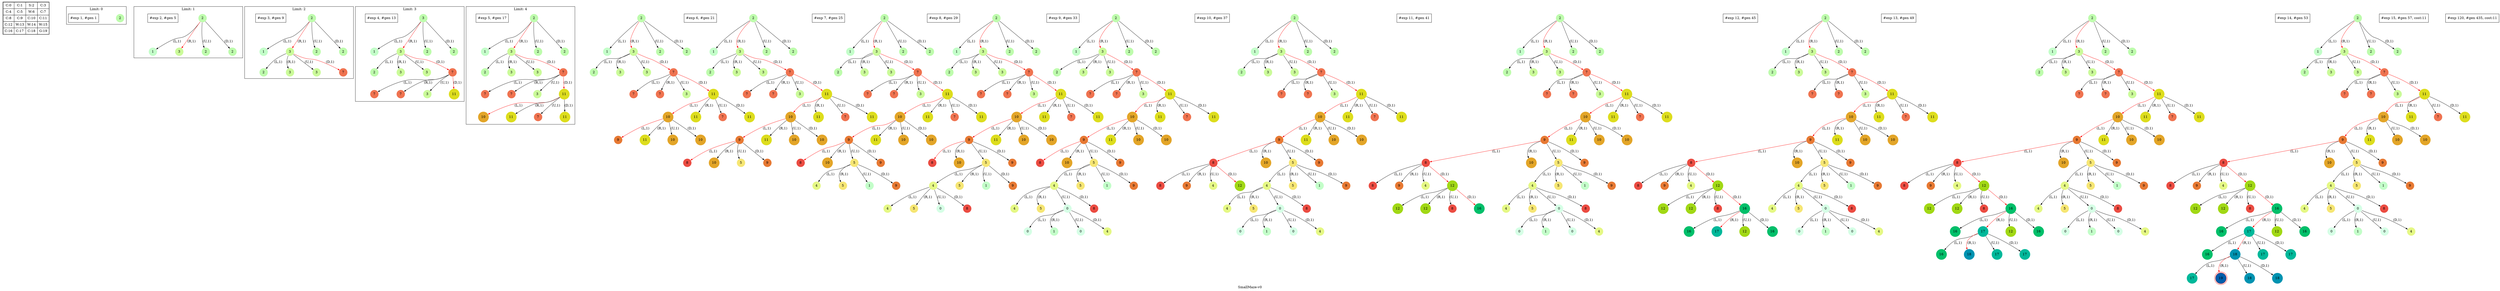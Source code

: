 digraph SmallMaze {
label="SmallMaze-v0"
subgraph MAP {label=Map;map [shape=plaintext label=<<table border="1" cellpadding="5" cellspacing="0" cellborder="1"><tr><td>C:0</td><td>C:1</td><td>S:2</td><td>C:3</td></tr><tr><td>C:4</td><td>C:5</td><td>W:6</td><td>C:7</td></tr><tr><td>C:8</td><td>C:9</td><td>C:10</td><td>C:11</td></tr><tr><td>C:12</td><td>W:13</td><td>W:14</td><td>W:15</td></tr><tr><td>C:16</td><td>C:17</td><td>C:18</td><td>G:19</td></tr></table>>]}
nodesep=1 ranksep=0.5
node [shape=circle]
edge [arrowsize=0.7]

subgraph cluster0 {
label="Limit: 0"nodesep=1 ranksep=0.5
"0_2" [label=2 style=filled color=white  fillcolor="0.29607843 0.31486959 0.98720184 1.        "]; "#exp 1, #gen 1" [ shape=box ]
}
subgraph cluster1 {
label="Limit: 1"nodesep=1 ranksep=0.5
"1_2" [label=2 style=filled color=white  fillcolor="0.29607843 0.31486959 0.98720184 1.        "]; 
"1_2.1-0" [label=1 style=filled color=white  fillcolor="0.35098039 0.23194764 0.99315867 1.        "]; 
"1_2" -> "1_2.1-0" [label="(L,1)" ]; 
"1_2.3-1" [label=3 style=filled color=white  fillcolor="0.24901961 0.38410575 0.98063477 1.        "]; 
"1_2" -> "1_2.3-1" [label="(R,1)" color=red ];  
"1_2.2-2" [label=2 style=filled color=white  fillcolor="0.29607843 0.31486959 0.98720184 1.        "]; 
"1_2" -> "1_2.2-2" [label="(U,1)" ]; 
"1_2.2-3" [label=2 style=filled color=white  fillcolor="0.29607843 0.31486959 0.98720184 1.        "]; 
"1_2" -> "1_2.2-3" [label="(D,1)" ]; "#exp 2, #gen 5" [ shape=box ]
}
subgraph cluster2 {
label="Limit: 2"nodesep=1 ranksep=0.5
"2_2" [label=2 style=filled color=white  fillcolor="0.29607843 0.31486959 0.98720184 1.        "];
"2_2.1-0" [label=1 style=filled color=white  fillcolor="0.35098039 0.23194764 0.99315867 1.        "]; 
"2_2" -> "2_2.1-0" [label="(L,1)" ]; 
"2_2.3-1" [label=3 style=filled color=white  fillcolor="0.24901961 0.38410575 0.98063477 1.        "]; 
"2_2" -> "2_2.3-1" [label="(R,1)" color=red ];  
"2_2.2-2" [label=2 style=filled color=white  fillcolor="0.29607843 0.31486959 0.98720184 1.        "]; 
"2_2" -> "2_2.2-2" [label="(U,1)" ]; 
"2_2.2-3" [label=2 style=filled color=white  fillcolor="0.29607843 0.31486959 0.98720184 1.        "]; 
"2_2" -> "2_2.2-3" [label="(D,1)" ]; 
"2_2.3.2-0" [label=2 style=filled color=white  fillcolor="0.29607843 0.31486959 0.98720184 1.        "]; 
"2_2.3-1" -> "2_2.3.2-0" [label="(L,1)" ]; 
"2_2.3.3-1" [label=3 style=filled color=white  fillcolor="0.24901961 0.38410575 0.98063477 1.        "]; 
"2_2.3-1" -> "2_2.3.3-1" [label="(R,1)" ]; 
"2_2.3.3-2" [label=3 style=filled color=white  fillcolor="0.24901961 0.38410575 0.98063477 1.        "]; 
"2_2.3-1" -> "2_2.3.3-2" [label="(U,1)" ]; 
"2_2.3.7-3" [label=7 style=filled color=white  fillcolor="0.0372549  0.66454018 0.93467977 1.        "]; 
"2_2.3-1" -> "2_2.3.7-3" [label="(D,1)" color=red ];  "#exp 3, #gen 9" [ shape=box ]
}

subgraph cluster3 {
label="Limit: 3"nodesep=1 ranksep=0.5
"3_2" [label=3 style=filled color=white  fillcolor="0.29607843 0.31486959 0.98720184 1.        "];
"3_2.1-0" [label=1 style=filled color=white  fillcolor="0.35098039 0.23194764 0.99315867 1.        "]; 
"3_2" -> "3_2.1-0" [label="(L,1)" ]; 
"3_2.3-1" [label=3 style=filled color=white  fillcolor="0.24901961 0.38410575 0.98063477 1.        "]; 
"3_2" -> "3_2.3-1" [label="(R,1)" color=red ];  
"3_2.2-2" [label=2 style=filled color=white  fillcolor="0.29607843 0.31486959 0.98720184 1.        "]; 
"3_2" -> "3_2.2-2" [label="(U,1)" ]; 
"3_2.2-3" [label=2 style=filled color=white  fillcolor="0.29607843 0.31486959 0.98720184 1.        "]; 
"3_2" -> "3_2.2-3" [label="(D,1)" ]; 
"3_2.3.2-0" [label=2 style=filled color=white  fillcolor="0.29607843 0.31486959 0.98720184 1.        "]; 
"3_2.3-1" -> "3_2.3.2-0" [label="(L,1)" ]; 
"3_2.3.3-1" [label=3 style=filled color=white  fillcolor="0.24901961 0.38410575 0.98063477 1.        "]; 
"3_2.3-1" -> "3_2.3.3-1" [label="(R,1)" ]; 
"3_2.3.3-2" [label=3 style=filled color=white  fillcolor="0.24901961 0.38410575 0.98063477 1.        "]; 
"3_2.3-1" -> "3_2.3.3-2" [label="(U,1)" ]; 
"3_2.3.7-3" [label=7 style=filled color=white  fillcolor="0.0372549  0.66454018 0.93467977 1.        "]; 
"3_2.3-1" -> "3_2.3.7-3" [label="(D,1)" color=red ];  
"3_2.3.7.7-0" [label=7 style=filled color=white  fillcolor="0.0372549  0.66454018 0.93467977 1.        "]; 
"3_2.3.7-3" -> "3_2.3.7.7-0" [label="(L,1)" ]; 
"3_2.3.7.7-1" [label=7 style=filled color=white  fillcolor="0.0372549  0.66454018 0.93467977 1.        "]; 
"3_2.3.7-3" -> "3_2.3.7.7-1" [label="(R,1)" ]; 
"3_2.3.7.3-2" [label=3 style=filled color=white  fillcolor="0.24901961 0.38410575 0.98063477 1.        "]; 
"3_2.3.7-3" -> "3_2.3.7.3-2" [label="(U,1)" ]; 
"3_2.3.7.11-3" [label=11 style=filled color=white  fillcolor="0.16666667 0.8660254  0.8660254  1.        "]; 
"3_2.3.7-3" -> "3_2.3.7.11-3" [label="(D,1)" color=red ];  "#exp 4, #gen 13" [ shape=box ]
}
subgraph cluster4 {
label="Limit: 4"nodesep=1 ranksep=0.5
"4_2" [label=2 style=filled color=white  fillcolor="0.29607843 0.31486959 0.98720184 1.        "]; 
"4_2.1-0" [label=1 style=filled color=white  fillcolor="0.35098039 0.23194764 0.99315867 1.        "]; 
"4_2" -> "4_2.1-0" [label="(L,1)" ]; 
"4_2.3-1" [label=3 style=filled color=white  fillcolor="0.24901961 0.38410575 0.98063477 1.        "]; 
"4_2" -> "4_2.3-1" [label="(R,1)" color=red ];  
"4_2.2-2" [label=2 style=filled color=white  fillcolor="0.29607843 0.31486959 0.98720184 1.        "]; 
"4_2" -> "4_2.2-2" [label="(U,1)" ]; 
"4_2.2-3" [label=2 style=filled color=white  fillcolor="0.29607843 0.31486959 0.98720184 1.        "]; 
"4_2" -> "4_2.2-3" [label="(D,1)" ]; 
"4_2.3.2-0" [label=2 style=filled color=white  fillcolor="0.29607843 0.31486959 0.98720184 1.        "]; 
"4_2.3-1" -> "4_2.3.2-0" [label="(L,1)" ]; 
"4_2.3.3-1" [label=3 style=filled color=white  fillcolor="0.24901961 0.38410575 0.98063477 1.        "]; 
"4_2.3-1" -> "4_2.3.3-1" [label="(R,1)" ]; 
"4_2.3.3-2" [label=3 style=filled color=white  fillcolor="0.24901961 0.38410575 0.98063477 1.        "]; 
"4_2.3-1" -> "4_2.3.3-2" [label="(U,1)" ]; 
"4_2.3.7-3" [label=7 style=filled color=white  fillcolor="0.0372549  0.66454018 0.93467977 1.        "]; 
"4_2.3-1" -> "4_2.3.7-3" [label="(D,1)" color=red ];  
"4_2.3.7.7-0" [label=7 style=filled color=white  fillcolor="0.0372549  0.66454018 0.93467977 1.        "]; 
"4_2.3.7-3" -> "4_2.3.7.7-0" [label="(L,1)" ]; 
"4_2.3.7.7-1" [label=7 style=filled color=white  fillcolor="0.0372549  0.66454018 0.93467977 1.        "]; 
"4_2.3.7-3" -> "4_2.3.7.7-1" [label="(R,1)" ]; 
"4_2.3.7.3-2" [label=3 style=filled color=white  fillcolor="0.24901961 0.38410575 0.98063477 1.        "]; 
"4_2.3.7-3" -> "4_2.3.7.3-2" [label="(U,1)" ]; 
"4_2.3.7.11-3" [label=11 style=filled color=white  fillcolor="0.16666667 0.8660254  0.8660254  1.        "]; 
"4_2.3.7-3" -> "4_2.3.7.11-3" [label="(D,1)" color=red ];  
"4_2.3.7.11.10-0" [label=10 style=filled color=white  fillcolor="0.11176471 0.81974048 0.88677369 1.        "]; 
"4_2.3.7.11-3" -> "4_2.3.7.11.10-0" [label="(L,1)" color=red ];  
"4_2.3.7.11.11-1" [label=11 style=filled color=white  fillcolor="0.16666667 0.8660254  0.8660254  1.        "]; 
"4_2.3.7.11-3" -> "4_2.3.7.11.11-1" [label="(R,1)" ]; 
"4_2.3.7.11.7-2" [label=7 style=filled color=white  fillcolor="0.0372549  0.66454018 0.93467977 1.        "]; 
"4_2.3.7.11-3" -> "4_2.3.7.11.7-2" [label="(U,1)" ]; 
"4_2.3.7.11.11-3" [label=11 style=filled color=white  fillcolor="0.16666667 0.8660254  0.8660254  1.        "]; 
"4_2.3.7.11-3" -> "4_2.3.7.11.11-3" [label="(D,1)" ]; "#exp 5, #gen 17" [ shape=box ]
}
"5_2" [label=2 style=filled color=white  fillcolor="0.29607843 0.31486959 0.98720184 1.        "]; 
"5_2.1-0" [label=1 style=filled color=white  fillcolor="0.35098039 0.23194764 0.99315867 1.        "]; 
"5_2" -> "5_2.1-0" [label="(L,1)" ]; 
"5_2.3-1" [label=3 style=filled color=white  fillcolor="0.24901961 0.38410575 0.98063477 1.        "]; 
"5_2" -> "5_2.3-1" [label="(R,1)" color=red ];  
"5_2.2-2" [label=2 style=filled color=white  fillcolor="0.29607843 0.31486959 0.98720184 1.        "]; 
"5_2" -> "5_2.2-2" [label="(U,1)" ]; 
"5_2.2-3" [label=2 style=filled color=white  fillcolor="0.29607843 0.31486959 0.98720184 1.        "]; 
"5_2" -> "5_2.2-3" [label="(D,1)" ]; 
"5_2.3.2-0" [label=2 style=filled color=white  fillcolor="0.29607843 0.31486959 0.98720184 1.        "]; 
"5_2.3-1" -> "5_2.3.2-0" [label="(L,1)" ]; 
"5_2.3.3-1" [label=3 style=filled color=white  fillcolor="0.24901961 0.38410575 0.98063477 1.        "]; 
"5_2.3-1" -> "5_2.3.3-1" [label="(R,1)" ]; 
"5_2.3.3-2" [label=3 style=filled color=white  fillcolor="0.24901961 0.38410575 0.98063477 1.        "]; 
"5_2.3-1" -> "5_2.3.3-2" [label="(U,1)" ]; 
"5_2.3.7-3" [label=7 style=filled color=white  fillcolor="0.0372549  0.66454018 0.93467977 1.        "]; 
"5_2.3-1" -> "5_2.3.7-3" [label="(D,1)" color=red ];  
"5_2.3.7.7-0" [label=7 style=filled color=white  fillcolor="0.0372549  0.66454018 0.93467977 1.        "]; 
"5_2.3.7-3" -> "5_2.3.7.7-0" [label="(L,1)" ]; 
"5_2.3.7.7-1" [label=7 style=filled color=white  fillcolor="0.0372549  0.66454018 0.93467977 1.        "]; 
"5_2.3.7-3" -> "5_2.3.7.7-1" [label="(R,1)" ]; 
"5_2.3.7.3-2" [label=3 style=filled color=white  fillcolor="0.24901961 0.38410575 0.98063477 1.        "]; 
"5_2.3.7-3" -> "5_2.3.7.3-2" [label="(U,1)" ]; 
"5_2.3.7.11-3" [label=11 style=filled color=white  fillcolor="0.16666667 0.8660254  0.8660254  1.        "]; 
"5_2.3.7-3" -> "5_2.3.7.11-3" [label="(D,1)" color=red ];  
"5_2.3.7.11.10-0" [label=10 style=filled color=white  fillcolor="0.11176471 0.81974048 0.88677369 1.        "]; 
"5_2.3.7.11-3" -> "5_2.3.7.11.10-0" [label="(L,1)" color=red ];  
"5_2.3.7.11.11-1" [label=11 style=filled color=white  fillcolor="0.16666667 0.8660254  0.8660254  1.        "]; 
"5_2.3.7.11-3" -> "5_2.3.7.11.11-1" [label="(R,1)" ]; 
"5_2.3.7.11.7-2" [label=7 style=filled color=white  fillcolor="0.0372549  0.66454018 0.93467977 1.        "]; 
"5_2.3.7.11-3" -> "5_2.3.7.11.7-2" [label="(U,1)" ]; 
"5_2.3.7.11.11-3" [label=11 style=filled color=white  fillcolor="0.16666667 0.8660254  0.8660254  1.        "]; 
"5_2.3.7.11-3" -> "5_2.3.7.11.11-3" [label="(D,1)" ]; 
"5_2.3.7.11.10.9-0" [label=9 style=filled color=white  fillcolor="0.06470588 0.77520398 0.9032472  1.        "]; 
"5_2.3.7.11.10-0" -> "5_2.3.7.11.10.9-0" [label="(L,1)" color=red ];  
"5_2.3.7.11.10.11-1" [label=11 style=filled color=white  fillcolor="0.16666667 0.8660254  0.8660254  1.        "]; 
"5_2.3.7.11.10-0" -> "5_2.3.7.11.10.11-1" [label="(R,1)" ]; 
"5_2.3.7.11.10.10-2" [label=10 style=filled color=white  fillcolor="0.11176471 0.81974048 0.88677369 1.        "]; 
"5_2.3.7.11.10-0" -> "5_2.3.7.11.10.10-2" [label="(U,1)" ]; 
"5_2.3.7.11.10.10-3" [label=10 style=filled color=white  fillcolor="0.11176471 0.81974048 0.88677369 1.        "]; 
"5_2.3.7.11.10-0" -> "5_2.3.7.11.10.10-3" [label="(D,1)" ]; "#exp 6, #gen 21" [ shape=box ]

"6_2" [label=2 style=filled color=white  fillcolor="0.29607843 0.31486959 0.98720184 1.        "]; 
"6_2.1-0" [label=1 style=filled color=white  fillcolor="0.35098039 0.23194764 0.99315867 1.        "]; 
"6_2" -> "6_2.1-0" [label="(L,1)" ]; 
"6_2.3-1" [label=3 style=filled color=white  fillcolor="0.24901961 0.38410575 0.98063477 1.        "]; 
"6_2" -> "6_2.3-1" [label="(R,1)" color=red ];  
"6_2.2-2" [label=2 style=filled color=white  fillcolor="0.29607843 0.31486959 0.98720184 1.        "]; 
"6_2" -> "6_2.2-2" [label="(U,1)" ]; 
"6_2.2-3" [label=2 style=filled color=white  fillcolor="0.29607843 0.31486959 0.98720184 1.        "]; 
"6_2" -> "6_2.2-3" [label="(D,1)" ]; 
"6_2.3.2-0" [label=2 style=filled color=white  fillcolor="0.29607843 0.31486959 0.98720184 1.        "]; 
"6_2.3-1" -> "6_2.3.2-0" [label="(L,1)" ]; 
"6_2.3.3-1" [label=3 style=filled color=white  fillcolor="0.24901961 0.38410575 0.98063477 1.        "]; 
"6_2.3-1" -> "6_2.3.3-1" [label="(R,1)" ]; 
"6_2.3.3-2" [label=3 style=filled color=white  fillcolor="0.24901961 0.38410575 0.98063477 1.        "]; 
"6_2.3-1" -> "6_2.3.3-2" [label="(U,1)" ]; 
"6_2.3.7-3" [label=7 style=filled color=white  fillcolor="0.0372549  0.66454018 0.93467977 1.        "]; 
"6_2.3-1" -> "6_2.3.7-3" [label="(D,1)" color=red ];  
"6_2.3.7.7-0" [label=7 style=filled color=white  fillcolor="0.0372549  0.66454018 0.93467977 1.        "]; 
"6_2.3.7-3" -> "6_2.3.7.7-0" [label="(L,1)" ]; 
"6_2.3.7.7-1" [label=7 style=filled color=white  fillcolor="0.0372549  0.66454018 0.93467977 1.        "]; 
"6_2.3.7-3" -> "6_2.3.7.7-1" [label="(R,1)" ]; 
"6_2.3.7.3-2" [label=3 style=filled color=white  fillcolor="0.24901961 0.38410575 0.98063477 1.        "]; 
"6_2.3.7-3" -> "6_2.3.7.3-2" [label="(U,1)" ]; 
"6_2.3.7.11-3" [label=11 style=filled color=white  fillcolor="0.16666667 0.8660254  0.8660254  1.        "]; 
"6_2.3.7-3" -> "6_2.3.7.11-3" [label="(D,1)" color=red ];  
"6_2.3.7.11.10-0" [label=10 style=filled color=white  fillcolor="0.11176471 0.81974048 0.88677369 1.        "]; 
"6_2.3.7.11-3" -> "6_2.3.7.11.10-0" [label="(L,1)" color=red ];  
"6_2.3.7.11.11-1" [label=11 style=filled color=white  fillcolor="0.16666667 0.8660254  0.8660254  1.        "]; 
"6_2.3.7.11-3" -> "6_2.3.7.11.11-1" [label="(R,1)" ]; 
"6_2.3.7.11.7-2" [label=7 style=filled color=white  fillcolor="0.0372549  0.66454018 0.93467977 1.        "]; 
"6_2.3.7.11-3" -> "6_2.3.7.11.7-2" [label="(U,1)" ]; 
"6_2.3.7.11.11-3" [label=11 style=filled color=white  fillcolor="0.16666667 0.8660254  0.8660254  1.        "]; 
"6_2.3.7.11-3" -> "6_2.3.7.11.11-3" [label="(D,1)" ]; 
"6_2.3.7.11.10.9-0" [label=9 style=filled color=white  fillcolor="0.06470588 0.77520398 0.9032472  1.        "]; 
"6_2.3.7.11.10-0" -> "6_2.3.7.11.10.9-0" [label="(L,1)" color=red ];  
"6_2.3.7.11.10.11-1" [label=11 style=filled color=white  fillcolor="0.16666667 0.8660254  0.8660254  1.        "]; 
"6_2.3.7.11.10-0" -> "6_2.3.7.11.10.11-1" [label="(R,1)" ]; 
"6_2.3.7.11.10.10-2" [label=10 style=filled color=white  fillcolor="0.11176471 0.81974048 0.88677369 1.        "]; 
"6_2.3.7.11.10-0" -> "6_2.3.7.11.10.10-2" [label="(U,1)" ]; 
"6_2.3.7.11.10.10-3" [label=10 style=filled color=white  fillcolor="0.11176471 0.81974048 0.88677369 1.        "]; 
"6_2.3.7.11.10-0" -> "6_2.3.7.11.10.10-3" [label="(D,1)" ]; 
"6_2.3.7.11.10.9.8-0" [label=8 style=filled color=white  fillcolor="0.00980392 0.71791192 0.92090552 1.        "]; 
"6_2.3.7.11.10.9-0" -> "6_2.3.7.11.10.9.8-0" [label="(L,1)" color=red ];  
"6_2.3.7.11.10.9.10-1" [label=10 style=filled color=white  fillcolor="0.11176471 0.81974048 0.88677369 1.        "]; 
"6_2.3.7.11.10.9-0" -> "6_2.3.7.11.10.9.10-1" [label="(R,1)" ]; 
"6_2.3.7.11.10.9.5-2" [label=5 style=filled color=white  fillcolor="0.14705882 0.52643216 0.96182564 1.        "]; 
"6_2.3.7.11.10.9-0" -> "6_2.3.7.11.10.9.5-2" [label="(U,1)" ]; 
"6_2.3.7.11.10.9.9-3" [label=9 style=filled color=white  fillcolor="0.06470588 0.77520398 0.9032472  1.        "]; 
"6_2.3.7.11.10.9-0" -> "6_2.3.7.11.10.9.9-3" [label="(D,1)" ]; "#exp 7, #gen 25" [ shape=box ]

"7_2" [label=2 style=filled color=white  fillcolor="0.29607843 0.31486959 0.98720184 1.        "]; 
"7_2.1-0" [label=1 style=filled color=white  fillcolor="0.35098039 0.23194764 0.99315867 1.        "]; 
"7_2" -> "7_2.1-0" [label="(L,1)" ]; 
"7_2.3-1" [label=3 style=filled color=white  fillcolor="0.24901961 0.38410575 0.98063477 1.        "]; 
"7_2" -> "7_2.3-1" [label="(R,1)" color=red ];  
"7_2.2-2" [label=2 style=filled color=white  fillcolor="0.29607843 0.31486959 0.98720184 1.        "]; 
"7_2" -> "7_2.2-2" [label="(U,1)" ]; 
"7_2.2-3" [label=2 style=filled color=white  fillcolor="0.29607843 0.31486959 0.98720184 1.        "]; 
"7_2" -> "7_2.2-3" [label="(D,1)" ]; 
"7_2.3.2-0" [label=2 style=filled color=white  fillcolor="0.29607843 0.31486959 0.98720184 1.        "]; 
"7_2.3-1" -> "7_2.3.2-0" [label="(L,1)" ]; 
"7_2.3.3-1" [label=3 style=filled color=white  fillcolor="0.24901961 0.38410575 0.98063477 1.        "]; 
"7_2.3-1" -> "7_2.3.3-1" [label="(R,1)" ]; 
"7_2.3.3-2" [label=3 style=filled color=white  fillcolor="0.24901961 0.38410575 0.98063477 1.        "]; 
"7_2.3-1" -> "7_2.3.3-2" [label="(U,1)" ]; 
"7_2.3.7-3" [label=7 style=filled color=white  fillcolor="0.0372549  0.66454018 0.93467977 1.        "]; 
"7_2.3-1" -> "7_2.3.7-3" [label="(D,1)" color=red ];  
"7_2.3.7.7-0" [label=7 style=filled color=white  fillcolor="0.0372549  0.66454018 0.93467977 1.        "]; 
"7_2.3.7-3" -> "7_2.3.7.7-0" [label="(L,1)" ]; 
"7_2.3.7.7-1" [label=7 style=filled color=white  fillcolor="0.0372549  0.66454018 0.93467977 1.        "]; 
"7_2.3.7-3" -> "7_2.3.7.7-1" [label="(R,1)" ]; 
"7_2.3.7.3-2" [label=3 style=filled color=white  fillcolor="0.24901961 0.38410575 0.98063477 1.        "]; 
"7_2.3.7-3" -> "7_2.3.7.3-2" [label="(U,1)" ]; 
"7_2.3.7.11-3" [label=11 style=filled color=white  fillcolor="0.16666667 0.8660254  0.8660254  1.        "]; 
"7_2.3.7-3" -> "7_2.3.7.11-3" [label="(D,1)" color=red ];  
"7_2.3.7.11.10-0" [label=10 style=filled color=white  fillcolor="0.11176471 0.81974048 0.88677369 1.        "]; 
"7_2.3.7.11-3" -> "7_2.3.7.11.10-0" [label="(L,1)" color=red ];  
"7_2.3.7.11.11-1" [label=11 style=filled color=white  fillcolor="0.16666667 0.8660254  0.8660254  1.        "]; 
"7_2.3.7.11-3" -> "7_2.3.7.11.11-1" [label="(R,1)" ]; 
"7_2.3.7.11.7-2" [label=7 style=filled color=white  fillcolor="0.0372549  0.66454018 0.93467977 1.        "]; 
"7_2.3.7.11-3" -> "7_2.3.7.11.7-2" [label="(U,1)" ]; 
"7_2.3.7.11.11-3" [label=11 style=filled color=white  fillcolor="0.16666667 0.8660254  0.8660254  1.        "]; 
"7_2.3.7.11-3" -> "7_2.3.7.11.11-3" [label="(D,1)" ]; 
"7_2.3.7.11.10.9-0" [label=9 style=filled color=white  fillcolor="0.06470588 0.77520398 0.9032472  1.        "]; 
"7_2.3.7.11.10-0" -> "7_2.3.7.11.10.9-0" [label="(L,1)" color=red ];  
"7_2.3.7.11.10.11-1" [label=11 style=filled color=white  fillcolor="0.16666667 0.8660254  0.8660254  1.        "]; 
"7_2.3.7.11.10-0" -> "7_2.3.7.11.10.11-1" [label="(R,1)" ]; 
"7_2.3.7.11.10.10-2" [label=10 style=filled color=white  fillcolor="0.11176471 0.81974048 0.88677369 1.        "]; 
"7_2.3.7.11.10-0" -> "7_2.3.7.11.10.10-2" [label="(U,1)" ]; 
"7_2.3.7.11.10.10-3" [label=10 style=filled color=white  fillcolor="0.11176471 0.81974048 0.88677369 1.        "]; 
"7_2.3.7.11.10-0" -> "7_2.3.7.11.10.10-3" [label="(D,1)" ]; 
"7_2.3.7.11.10.9.8-0" [label=8 style=filled color=white  fillcolor="0.00980392 0.71791192 0.92090552 1.        "]; 
"7_2.3.7.11.10.9-0" -> "7_2.3.7.11.10.9.8-0" [label="(L,1)" color=red ];  
"7_2.3.7.11.10.9.10-1" [label=10 style=filled color=white  fillcolor="0.11176471 0.81974048 0.88677369 1.        "]; 
"7_2.3.7.11.10.9-0" -> "7_2.3.7.11.10.9.10-1" [label="(R,1)" ]; 
"7_2.3.7.11.10.9.5-2" [label=5 style=filled color=white  fillcolor="0.14705882 0.52643216 0.96182564 1.        "]; 
"7_2.3.7.11.10.9-0" -> "7_2.3.7.11.10.9.5-2" [label="(U,1)" ]; 
"7_2.3.7.11.10.9.9-3" [label=9 style=filled color=white  fillcolor="0.06470588 0.77520398 0.9032472  1.        "]; 
"7_2.3.7.11.10.9-0" -> "7_2.3.7.11.10.9.9-3" [label="(D,1)" ]; 
"7_2.3.7.11.10.9.5.4-0" [label=4 style=filled color=white  fillcolor="0.19411765 0.46220388 0.97128103 1.        "]; 
"7_2.3.7.11.10.9.5-2" -> "7_2.3.7.11.10.9.5.4-0" [label="(L,1)" ]; 
"7_2.3.7.11.10.9.5.5-1" [label=5 style=filled color=white  fillcolor="0.14705882 0.52643216 0.96182564 1.        "]; 
"7_2.3.7.11.10.9.5-2" -> "7_2.3.7.11.10.9.5.5-1" [label="(R,1)" ]; 
"7_2.3.7.11.10.9.5.1-2" [label=1 style=filled color=white  fillcolor="0.35098039 0.23194764 0.99315867 1.        "]; 
"7_2.3.7.11.10.9.5-2" -> "7_2.3.7.11.10.9.5.1-2" [label="(U,1)" ]; 
"7_2.3.7.11.10.9.5.9-3" [label=9 style=filled color=white  fillcolor="0.06470588 0.77520398 0.9032472  1.        "]; 
"7_2.3.7.11.10.9.5-2" -> "7_2.3.7.11.10.9.5.9-3" [label="(D,1)" ]; "#exp 8, #gen 29" [ shape=box ]

"8_2" [label=2 style=filled color=white  fillcolor="0.29607843 0.31486959 0.98720184 1.        "]; 
"8_2.1-0" [label=1 style=filled color=white  fillcolor="0.35098039 0.23194764 0.99315867 1.        "]; 
"8_2" -> "8_2.1-0" [label="(L,1)" ]; 
"8_2.3-1" [label=3 style=filled color=white  fillcolor="0.24901961 0.38410575 0.98063477 1.        "]; 
"8_2" -> "8_2.3-1" [label="(R,1)" color=red ];  
"8_2.2-2" [label=2 style=filled color=white  fillcolor="0.29607843 0.31486959 0.98720184 1.        "]; 
"8_2" -> "8_2.2-2" [label="(U,1)" ]; 
"8_2.2-3" [label=2 style=filled color=white  fillcolor="0.29607843 0.31486959 0.98720184 1.        "]; 
"8_2" -> "8_2.2-3" [label="(D,1)" ]; 
"8_2.3.2-0" [label=2 style=filled color=white  fillcolor="0.29607843 0.31486959 0.98720184 1.        "]; 
"8_2.3-1" -> "8_2.3.2-0" [label="(L,1)" ]; 
"8_2.3.3-1" [label=3 style=filled color=white  fillcolor="0.24901961 0.38410575 0.98063477 1.        "]; 
"8_2.3-1" -> "8_2.3.3-1" [label="(R,1)" ]; 
"8_2.3.3-2" [label=3 style=filled color=white  fillcolor="0.24901961 0.38410575 0.98063477 1.        "]; 
"8_2.3-1" -> "8_2.3.3-2" [label="(U,1)" ]; 
"8_2.3.7-3" [label=7 style=filled color=white  fillcolor="0.0372549  0.66454018 0.93467977 1.        "]; 
"8_2.3-1" -> "8_2.3.7-3" [label="(D,1)" color=red ];  
"8_2.3.7.7-0" [label=7 style=filled color=white  fillcolor="0.0372549  0.66454018 0.93467977 1.        "]; 
"8_2.3.7-3" -> "8_2.3.7.7-0" [label="(L,1)" ]; 
"8_2.3.7.7-1" [label=7 style=filled color=white  fillcolor="0.0372549  0.66454018 0.93467977 1.        "]; 
"8_2.3.7-3" -> "8_2.3.7.7-1" [label="(R,1)" ]; 
"8_2.3.7.3-2" [label=3 style=filled color=white  fillcolor="0.24901961 0.38410575 0.98063477 1.        "]; 
"8_2.3.7-3" -> "8_2.3.7.3-2" [label="(U,1)" ]; 
"8_2.3.7.11-3" [label=11 style=filled color=white  fillcolor="0.16666667 0.8660254  0.8660254  1.        "]; 
"8_2.3.7-3" -> "8_2.3.7.11-3" [label="(D,1)" color=red ];  
"8_2.3.7.11.10-0" [label=10 style=filled color=white  fillcolor="0.11176471 0.81974048 0.88677369 1.        "]; 
"8_2.3.7.11-3" -> "8_2.3.7.11.10-0" [label="(L,1)" color=red ];  
"8_2.3.7.11.11-1" [label=11 style=filled color=white  fillcolor="0.16666667 0.8660254  0.8660254  1.        "]; 
"8_2.3.7.11-3" -> "8_2.3.7.11.11-1" [label="(R,1)" ]; 
"8_2.3.7.11.7-2" [label=7 style=filled color=white  fillcolor="0.0372549  0.66454018 0.93467977 1.        "]; 
"8_2.3.7.11-3" -> "8_2.3.7.11.7-2" [label="(U,1)" ]; 
"8_2.3.7.11.11-3" [label=11 style=filled color=white  fillcolor="0.16666667 0.8660254  0.8660254  1.        "]; 
"8_2.3.7.11-3" -> "8_2.3.7.11.11-3" [label="(D,1)" ]; 
"8_2.3.7.11.10.9-0" [label=9 style=filled color=white  fillcolor="0.06470588 0.77520398 0.9032472  1.        "]; 
"8_2.3.7.11.10-0" -> "8_2.3.7.11.10.9-0" [label="(L,1)" color=red ];  
"8_2.3.7.11.10.11-1" [label=11 style=filled color=white  fillcolor="0.16666667 0.8660254  0.8660254  1.        "]; 
"8_2.3.7.11.10-0" -> "8_2.3.7.11.10.11-1" [label="(R,1)" ]; 
"8_2.3.7.11.10.10-2" [label=10 style=filled color=white  fillcolor="0.11176471 0.81974048 0.88677369 1.        "]; 
"8_2.3.7.11.10-0" -> "8_2.3.7.11.10.10-2" [label="(U,1)" ]; 
"8_2.3.7.11.10.10-3" [label=10 style=filled color=white  fillcolor="0.11176471 0.81974048 0.88677369 1.        "]; 
"8_2.3.7.11.10-0" -> "8_2.3.7.11.10.10-3" [label="(D,1)" ]; 
"8_2.3.7.11.10.9.8-0" [label=8 style=filled color=white  fillcolor="0.00980392 0.71791192 0.92090552 1.        "]; 
"8_2.3.7.11.10.9-0" -> "8_2.3.7.11.10.9.8-0" [label="(L,1)" color=red ];  
"8_2.3.7.11.10.9.10-1" [label=10 style=filled color=white  fillcolor="0.11176471 0.81974048 0.88677369 1.        "]; 
"8_2.3.7.11.10.9-0" -> "8_2.3.7.11.10.9.10-1" [label="(R,1)" ]; 
"8_2.3.7.11.10.9.5-2" [label=5 style=filled color=white  fillcolor="0.14705882 0.52643216 0.96182564 1.        "]; 
"8_2.3.7.11.10.9-0" -> "8_2.3.7.11.10.9.5-2" [label="(U,1)" ]; 
"8_2.3.7.11.10.9.9-3" [label=9 style=filled color=white  fillcolor="0.06470588 0.77520398 0.9032472  1.        "]; 
"8_2.3.7.11.10.9-0" -> "8_2.3.7.11.10.9.9-3" [label="(D,1)" ]; 
"8_2.3.7.11.10.9.5.4-0" [label=4 style=filled color=white  fillcolor="0.19411765 0.46220388 0.97128103 1.        "]; 
"8_2.3.7.11.10.9.5-2" -> "8_2.3.7.11.10.9.5.4-0" [label="(L,1)" ]; 
"8_2.3.7.11.10.9.5.5-1" [label=5 style=filled color=white  fillcolor="0.14705882 0.52643216 0.96182564 1.        "]; 
"8_2.3.7.11.10.9.5-2" -> "8_2.3.7.11.10.9.5.5-1" [label="(R,1)" ]; 
"8_2.3.7.11.10.9.5.1-2" [label=1 style=filled color=white  fillcolor="0.35098039 0.23194764 0.99315867 1.        "]; 
"8_2.3.7.11.10.9.5-2" -> "8_2.3.7.11.10.9.5.1-2" [label="(U,1)" ]; 
"8_2.3.7.11.10.9.5.9-3" [label=9 style=filled color=white  fillcolor="0.06470588 0.77520398 0.9032472  1.        "]; 
"8_2.3.7.11.10.9.5-2" -> "8_2.3.7.11.10.9.5.9-3" [label="(D,1)" ]; 
"8_2.3.7.11.10.9.5.4.4-0" [label=4 style=filled color=white  fillcolor="0.19411765 0.46220388 0.97128103 1.        "]; 
"8_2.3.7.11.10.9.5.4-0" -> "8_2.3.7.11.10.9.5.4.4-0" [label="(L,1)" ]; 
"8_2.3.7.11.10.9.5.4.5-1" [label=5 style=filled color=white  fillcolor="0.14705882 0.52643216 0.96182564 1.        "]; 
"8_2.3.7.11.10.9.5.4-0" -> "8_2.3.7.11.10.9.5.4.5-1" [label="(R,1)" ]; 
"8_2.3.7.11.10.9.5.4.0-2" [label=0 style=filled color=white  fillcolor="0.39803922 0.15947579 0.99679532 1.        "]; 
"8_2.3.7.11.10.9.5.4-0" -> "8_2.3.7.11.10.9.5.4.0-2" [label="(U,1)" ]; 
"8_2.3.7.11.10.9.5.4.8-3" [label=8 style=filled color=white  fillcolor="0.00980392 0.71791192 0.92090552 1.        "]; 
"8_2.3.7.11.10.9.5.4-0" -> "8_2.3.7.11.10.9.5.4.8-3" [label="(D,1)" ]; "#exp 9, #gen 33" [ shape=box ]

"9_2" [label=2 style=filled color=white  fillcolor="0.29607843 0.31486959 0.98720184 1.        "]; 
"9_2.1-0" [label=1 style=filled color=white  fillcolor="0.35098039 0.23194764 0.99315867 1.        "]; 
"9_2" -> "9_2.1-0" [label="(L,1)" ]; 
"9_2.3-1" [label=3 style=filled color=white  fillcolor="0.24901961 0.38410575 0.98063477 1.        "]; 
"9_2" -> "9_2.3-1" [label="(R,1)" color=red ];  
"9_2.2-2" [label=2 style=filled color=white  fillcolor="0.29607843 0.31486959 0.98720184 1.        "]; 
"9_2" -> "9_2.2-2" [label="(U,1)" ]; 
"9_2.2-3" [label=2 style=filled color=white  fillcolor="0.29607843 0.31486959 0.98720184 1.        "]; 
"9_2" -> "9_2.2-3" [label="(D,1)" ]; 
"9_2.3.2-0" [label=2 style=filled color=white  fillcolor="0.29607843 0.31486959 0.98720184 1.        "]; 
"9_2.3-1" -> "9_2.3.2-0" [label="(L,1)" ]; 
"9_2.3.3-1" [label=3 style=filled color=white  fillcolor="0.24901961 0.38410575 0.98063477 1.        "]; 
"9_2.3-1" -> "9_2.3.3-1" [label="(R,1)" ]; 
"9_2.3.3-2" [label=3 style=filled color=white  fillcolor="0.24901961 0.38410575 0.98063477 1.        "]; 
"9_2.3-1" -> "9_2.3.3-2" [label="(U,1)" ]; 
"9_2.3.7-3" [label=7 style=filled color=white  fillcolor="0.0372549  0.66454018 0.93467977 1.        "]; 
"9_2.3-1" -> "9_2.3.7-3" [label="(D,1)" color=red ];  
"9_2.3.7.7-0" [label=7 style=filled color=white  fillcolor="0.0372549  0.66454018 0.93467977 1.        "]; 
"9_2.3.7-3" -> "9_2.3.7.7-0" [label="(L,1)" ]; 
"9_2.3.7.7-1" [label=7 style=filled color=white  fillcolor="0.0372549  0.66454018 0.93467977 1.        "]; 
"9_2.3.7-3" -> "9_2.3.7.7-1" [label="(R,1)" ]; 
"9_2.3.7.3-2" [label=3 style=filled color=white  fillcolor="0.24901961 0.38410575 0.98063477 1.        "]; 
"9_2.3.7-3" -> "9_2.3.7.3-2" [label="(U,1)" ]; 
"9_2.3.7.11-3" [label=11 style=filled color=white  fillcolor="0.16666667 0.8660254  0.8660254  1.        "]; 
"9_2.3.7-3" -> "9_2.3.7.11-3" [label="(D,1)" color=red ];  
"9_2.3.7.11.10-0" [label=10 style=filled color=white  fillcolor="0.11176471 0.81974048 0.88677369 1.        "]; 
"9_2.3.7.11-3" -> "9_2.3.7.11.10-0" [label="(L,1)" color=red ];  
"9_2.3.7.11.11-1" [label=11 style=filled color=white  fillcolor="0.16666667 0.8660254  0.8660254  1.        "]; 
"9_2.3.7.11-3" -> "9_2.3.7.11.11-1" [label="(R,1)" ]; 
"9_2.3.7.11.7-2" [label=7 style=filled color=white  fillcolor="0.0372549  0.66454018 0.93467977 1.        "]; 
"9_2.3.7.11-3" -> "9_2.3.7.11.7-2" [label="(U,1)" ]; 
"9_2.3.7.11.11-3" [label=11 style=filled color=white  fillcolor="0.16666667 0.8660254  0.8660254  1.        "]; 
"9_2.3.7.11-3" -> "9_2.3.7.11.11-3" [label="(D,1)" ]; 
"9_2.3.7.11.10.9-0" [label=9 style=filled color=white  fillcolor="0.06470588 0.77520398 0.9032472  1.        "]; 
"9_2.3.7.11.10-0" -> "9_2.3.7.11.10.9-0" [label="(L,1)" color=red ];  
"9_2.3.7.11.10.11-1" [label=11 style=filled color=white  fillcolor="0.16666667 0.8660254  0.8660254  1.        "]; 
"9_2.3.7.11.10-0" -> "9_2.3.7.11.10.11-1" [label="(R,1)" ]; 
"9_2.3.7.11.10.10-2" [label=10 style=filled color=white  fillcolor="0.11176471 0.81974048 0.88677369 1.        "]; 
"9_2.3.7.11.10-0" -> "9_2.3.7.11.10.10-2" [label="(U,1)" ]; 
"9_2.3.7.11.10.10-3" [label=10 style=filled color=white  fillcolor="0.11176471 0.81974048 0.88677369 1.        "]; 
"9_2.3.7.11.10-0" -> "9_2.3.7.11.10.10-3" [label="(D,1)" ]; 
"9_2.3.7.11.10.9.8-0" [label=8 style=filled color=white  fillcolor="0.00980392 0.71791192 0.92090552 1.        "]; 
"9_2.3.7.11.10.9-0" -> "9_2.3.7.11.10.9.8-0" [label="(L,1)" color=red ];  
"9_2.3.7.11.10.9.10-1" [label=10 style=filled color=white  fillcolor="0.11176471 0.81974048 0.88677369 1.        "]; 
"9_2.3.7.11.10.9-0" -> "9_2.3.7.11.10.9.10-1" [label="(R,1)" ]; 
"9_2.3.7.11.10.9.5-2" [label=5 style=filled color=white  fillcolor="0.14705882 0.52643216 0.96182564 1.        "]; 
"9_2.3.7.11.10.9-0" -> "9_2.3.7.11.10.9.5-2" [label="(U,1)" ]; 
"9_2.3.7.11.10.9.9-3" [label=9 style=filled color=white  fillcolor="0.06470588 0.77520398 0.9032472  1.        "]; 
"9_2.3.7.11.10.9-0" -> "9_2.3.7.11.10.9.9-3" [label="(D,1)" ]; 
"9_2.3.7.11.10.9.5.4-0" [label=4 style=filled color=white  fillcolor="0.19411765 0.46220388 0.97128103 1.        "]; 
"9_2.3.7.11.10.9.5-2" -> "9_2.3.7.11.10.9.5.4-0" [label="(L,1)" ]; 
"9_2.3.7.11.10.9.5.5-1" [label=5 style=filled color=white  fillcolor="0.14705882 0.52643216 0.96182564 1.        "]; 
"9_2.3.7.11.10.9.5-2" -> "9_2.3.7.11.10.9.5.5-1" [label="(R,1)" ]; 
"9_2.3.7.11.10.9.5.1-2" [label=1 style=filled color=white  fillcolor="0.35098039 0.23194764 0.99315867 1.        "]; 
"9_2.3.7.11.10.9.5-2" -> "9_2.3.7.11.10.9.5.1-2" [label="(U,1)" ]; 
"9_2.3.7.11.10.9.5.9-3" [label=9 style=filled color=white  fillcolor="0.06470588 0.77520398 0.9032472  1.        "]; 
"9_2.3.7.11.10.9.5-2" -> "9_2.3.7.11.10.9.5.9-3" [label="(D,1)" ]; 
"9_2.3.7.11.10.9.5.4.4-0" [label=4 style=filled color=white  fillcolor="0.19411765 0.46220388 0.97128103 1.        "]; 
"9_2.3.7.11.10.9.5.4-0" -> "9_2.3.7.11.10.9.5.4.4-0" [label="(L,1)" ]; 
"9_2.3.7.11.10.9.5.4.5-1" [label=5 style=filled color=white  fillcolor="0.14705882 0.52643216 0.96182564 1.        "]; 
"9_2.3.7.11.10.9.5.4-0" -> "9_2.3.7.11.10.9.5.4.5-1" [label="(R,1)" ]; 
"9_2.3.7.11.10.9.5.4.0-2" [label=0 style=filled color=white  fillcolor="0.39803922 0.15947579 0.99679532 1.        "]; 
"9_2.3.7.11.10.9.5.4-0" -> "9_2.3.7.11.10.9.5.4.0-2" [label="(U,1)" ]; 
"9_2.3.7.11.10.9.5.4.8-3" [label=8 style=filled color=white  fillcolor="0.00980392 0.71791192 0.92090552 1.        "]; 
"9_2.3.7.11.10.9.5.4-0" -> "9_2.3.7.11.10.9.5.4.8-3" [label="(D,1)" ]; 
"9_2.3.7.11.10.9.5.4.0.0-0" [label=0 style=filled color=white  fillcolor="0.39803922 0.15947579 0.99679532 1.        "]; 
"9_2.3.7.11.10.9.5.4.0-2" -> "9_2.3.7.11.10.9.5.4.0.0-0" [label="(L,1)" ]; 
"9_2.3.7.11.10.9.5.4.0.1-1" [label=1 style=filled color=white  fillcolor="0.35098039 0.23194764 0.99315867 1.        "]; 
"9_2.3.7.11.10.9.5.4.0-2" -> "9_2.3.7.11.10.9.5.4.0.1-1" [label="(R,1)" ]; 
"9_2.3.7.11.10.9.5.4.0.0-2" [label=0 style=filled color=white  fillcolor="0.39803922 0.15947579 0.99679532 1.        "]; 
"9_2.3.7.11.10.9.5.4.0-2" -> "9_2.3.7.11.10.9.5.4.0.0-2" [label="(U,1)" ]; 
"9_2.3.7.11.10.9.5.4.0.4-3" [label=4 style=filled color=white  fillcolor="0.19411765 0.46220388 0.97128103 1.        "]; 
"9_2.3.7.11.10.9.5.4.0-2" -> "9_2.3.7.11.10.9.5.4.0.4-3" [label="(D,1)" ]; "#exp 10, #gen 37" [ shape=box ]

"10_2" [label=2 style=filled color=white  fillcolor="0.29607843 0.31486959 0.98720184 1.        "]; 
"10_2.1-0" [label=1 style=filled color=white  fillcolor="0.35098039 0.23194764 0.99315867 1.        "]; 
"10_2" -> "10_2.1-0" [label="(L,1)" ]; 
"10_2.3-1" [label=3 style=filled color=white  fillcolor="0.24901961 0.38410575 0.98063477 1.        "]; 
"10_2" -> "10_2.3-1" [label="(R,1)" color=red ];  
"10_2.2-2" [label=2 style=filled color=white  fillcolor="0.29607843 0.31486959 0.98720184 1.        "]; 
"10_2" -> "10_2.2-2" [label="(U,1)" ]; 
"10_2.2-3" [label=2 style=filled color=white  fillcolor="0.29607843 0.31486959 0.98720184 1.        "]; 
"10_2" -> "10_2.2-3" [label="(D,1)" ]; 
"10_2.3.2-0" [label=2 style=filled color=white  fillcolor="0.29607843 0.31486959 0.98720184 1.        "]; 
"10_2.3-1" -> "10_2.3.2-0" [label="(L,1)" ]; 
"10_2.3.3-1" [label=3 style=filled color=white  fillcolor="0.24901961 0.38410575 0.98063477 1.        "]; 
"10_2.3-1" -> "10_2.3.3-1" [label="(R,1)" ]; 
"10_2.3.3-2" [label=3 style=filled color=white  fillcolor="0.24901961 0.38410575 0.98063477 1.        "]; 
"10_2.3-1" -> "10_2.3.3-2" [label="(U,1)" ]; 
"10_2.3.7-3" [label=7 style=filled color=white  fillcolor="0.0372549  0.66454018 0.93467977 1.        "]; 
"10_2.3-1" -> "10_2.3.7-3" [label="(D,1)" color=red ];  
"10_2.3.7.7-0" [label=7 style=filled color=white  fillcolor="0.0372549  0.66454018 0.93467977 1.        "]; 
"10_2.3.7-3" -> "10_2.3.7.7-0" [label="(L,1)" ]; 
"10_2.3.7.7-1" [label=7 style=filled color=white  fillcolor="0.0372549  0.66454018 0.93467977 1.        "]; 
"10_2.3.7-3" -> "10_2.3.7.7-1" [label="(R,1)" ]; 
"10_2.3.7.3-2" [label=3 style=filled color=white  fillcolor="0.24901961 0.38410575 0.98063477 1.        "]; 
"10_2.3.7-3" -> "10_2.3.7.3-2" [label="(U,1)" ]; 
"10_2.3.7.11-3" [label=11 style=filled color=white  fillcolor="0.16666667 0.8660254  0.8660254  1.        "]; 
"10_2.3.7-3" -> "10_2.3.7.11-3" [label="(D,1)" color=red ];  
"10_2.3.7.11.10-0" [label=10 style=filled color=white  fillcolor="0.11176471 0.81974048 0.88677369 1.        "]; 
"10_2.3.7.11-3" -> "10_2.3.7.11.10-0" [label="(L,1)" color=red ];  
"10_2.3.7.11.11-1" [label=11 style=filled color=white  fillcolor="0.16666667 0.8660254  0.8660254  1.        "]; 
"10_2.3.7.11-3" -> "10_2.3.7.11.11-1" [label="(R,1)" ]; 
"10_2.3.7.11.7-2" [label=7 style=filled color=white  fillcolor="0.0372549  0.66454018 0.93467977 1.        "]; 
"10_2.3.7.11-3" -> "10_2.3.7.11.7-2" [label="(U,1)" ]; 
"10_2.3.7.11.11-3" [label=11 style=filled color=white  fillcolor="0.16666667 0.8660254  0.8660254  1.        "]; 
"10_2.3.7.11-3" -> "10_2.3.7.11.11-3" [label="(D,1)" ]; 
"10_2.3.7.11.10.9-0" [label=9 style=filled color=white  fillcolor="0.06470588 0.77520398 0.9032472  1.        "]; 
"10_2.3.7.11.10-0" -> "10_2.3.7.11.10.9-0" [label="(L,1)" color=red ];  
"10_2.3.7.11.10.11-1" [label=11 style=filled color=white  fillcolor="0.16666667 0.8660254  0.8660254  1.        "]; 
"10_2.3.7.11.10-0" -> "10_2.3.7.11.10.11-1" [label="(R,1)" ]; 
"10_2.3.7.11.10.10-2" [label=10 style=filled color=white  fillcolor="0.11176471 0.81974048 0.88677369 1.        "]; 
"10_2.3.7.11.10-0" -> "10_2.3.7.11.10.10-2" [label="(U,1)" ]; 
"10_2.3.7.11.10.10-3" [label=10 style=filled color=white  fillcolor="0.11176471 0.81974048 0.88677369 1.        "]; 
"10_2.3.7.11.10-0" -> "10_2.3.7.11.10.10-3" [label="(D,1)" ]; 
"10_2.3.7.11.10.9.8-0" [label=8 style=filled color=white  fillcolor="0.00980392 0.71791192 0.92090552 1.        "]; 
"10_2.3.7.11.10.9-0" -> "10_2.3.7.11.10.9.8-0" [label="(L,1)" color=red ];  
"10_2.3.7.11.10.9.10-1" [label=10 style=filled color=white  fillcolor="0.11176471 0.81974048 0.88677369 1.        "]; 
"10_2.3.7.11.10.9-0" -> "10_2.3.7.11.10.9.10-1" [label="(R,1)" ]; 
"10_2.3.7.11.10.9.5-2" [label=5 style=filled color=white  fillcolor="0.14705882 0.52643216 0.96182564 1.        "]; 
"10_2.3.7.11.10.9-0" -> "10_2.3.7.11.10.9.5-2" [label="(U,1)" ]; 
"10_2.3.7.11.10.9.9-3" [label=9 style=filled color=white  fillcolor="0.06470588 0.77520398 0.9032472  1.        "]; 
"10_2.3.7.11.10.9-0" -> "10_2.3.7.11.10.9.9-3" [label="(D,1)" ]; 
"10_2.3.7.11.10.9.5.4-0" [label=4 style=filled color=white  fillcolor="0.19411765 0.46220388 0.97128103 1.        "]; 
"10_2.3.7.11.10.9.5-2" -> "10_2.3.7.11.10.9.5.4-0" [label="(L,1)" ]; 
"10_2.3.7.11.10.9.5.5-1" [label=5 style=filled color=white  fillcolor="0.14705882 0.52643216 0.96182564 1.        "]; 
"10_2.3.7.11.10.9.5-2" -> "10_2.3.7.11.10.9.5.5-1" [label="(R,1)" ]; 
"10_2.3.7.11.10.9.5.1-2" [label=1 style=filled color=white  fillcolor="0.35098039 0.23194764 0.99315867 1.        "]; 
"10_2.3.7.11.10.9.5-2" -> "10_2.3.7.11.10.9.5.1-2" [label="(U,1)" ]; 
"10_2.3.7.11.10.9.5.9-3" [label=9 style=filled color=white  fillcolor="0.06470588 0.77520398 0.9032472  1.        "]; 
"10_2.3.7.11.10.9.5-2" -> "10_2.3.7.11.10.9.5.9-3" [label="(D,1)" ]; 
"10_2.3.7.11.10.9.5.4.4-0" [label=4 style=filled color=white  fillcolor="0.19411765 0.46220388 0.97128103 1.        "]; 
"10_2.3.7.11.10.9.5.4-0" -> "10_2.3.7.11.10.9.5.4.4-0" [label="(L,1)" ]; 
"10_2.3.7.11.10.9.5.4.5-1" [label=5 style=filled color=white  fillcolor="0.14705882 0.52643216 0.96182564 1.        "]; 
"10_2.3.7.11.10.9.5.4-0" -> "10_2.3.7.11.10.9.5.4.5-1" [label="(R,1)" ]; 
"10_2.3.7.11.10.9.5.4.0-2" [label=0 style=filled color=white  fillcolor="0.39803922 0.15947579 0.99679532 1.        "]; 
"10_2.3.7.11.10.9.5.4-0" -> "10_2.3.7.11.10.9.5.4.0-2" [label="(U,1)" ]; 
"10_2.3.7.11.10.9.5.4.8-3" [label=8 style=filled color=white  fillcolor="0.00980392 0.71791192 0.92090552 1.        "]; 
"10_2.3.7.11.10.9.5.4-0" -> "10_2.3.7.11.10.9.5.4.8-3" [label="(D,1)" ]; 
"10_2.3.7.11.10.9.5.4.0.0-0" [label=0 style=filled color=white  fillcolor="0.39803922 0.15947579 0.99679532 1.        "]; 
"10_2.3.7.11.10.9.5.4.0-2" -> "10_2.3.7.11.10.9.5.4.0.0-0" [label="(L,1)" ]; 
"10_2.3.7.11.10.9.5.4.0.1-1" [label=1 style=filled color=white  fillcolor="0.35098039 0.23194764 0.99315867 1.        "]; 
"10_2.3.7.11.10.9.5.4.0-2" -> "10_2.3.7.11.10.9.5.4.0.1-1" [label="(R,1)" ]; 
"10_2.3.7.11.10.9.5.4.0.0-2" [label=0 style=filled color=white  fillcolor="0.39803922 0.15947579 0.99679532 1.        "]; 
"10_2.3.7.11.10.9.5.4.0-2" -> "10_2.3.7.11.10.9.5.4.0.0-2" [label="(U,1)" ]; 
"10_2.3.7.11.10.9.5.4.0.4-3" [label=4 style=filled color=white  fillcolor="0.19411765 0.46220388 0.97128103 1.        "]; 
"10_2.3.7.11.10.9.5.4.0-2" -> "10_2.3.7.11.10.9.5.4.0.4-3" [label="(D,1)" ]; 
"10_2.3.7.11.10.9.8.8-0" [label=8 style=filled color=white  fillcolor="0.00980392 0.71791192 0.92090552 1.        "]; 
"10_2.3.7.11.10.9.8-0" -> "10_2.3.7.11.10.9.8.8-0" [label="(L,1)" ]; 
"10_2.3.7.11.10.9.8.9-1" [label=9 style=filled color=white  fillcolor="0.06470588 0.77520398 0.9032472  1.        "]; 
"10_2.3.7.11.10.9.8-0" -> "10_2.3.7.11.10.9.8.9-1" [label="(R,1)" ]; 
"10_2.3.7.11.10.9.8.4-2" [label=4 style=filled color=white  fillcolor="0.19411765 0.46220388 0.97128103 1.        "]; 
"10_2.3.7.11.10.9.8-0" -> "10_2.3.7.11.10.9.8.4-2" [label="(U,1)" ]; 
"10_2.3.7.11.10.9.8.12-3" [label=12 style=filled color=white  fillcolor="0.21372549 0.9005867  0.84695821 1.        "]; 
"10_2.3.7.11.10.9.8-0" -> "10_2.3.7.11.10.9.8.12-3" [label="(D,1)" color=red ];  "#exp 11, #gen 41" [ shape=box ]

"11_2" [label=2 style=filled color=white  fillcolor="0.29607843 0.31486959 0.98720184 1.        "]; 
"11_2.1-0" [label=1 style=filled color=white  fillcolor="0.35098039 0.23194764 0.99315867 1.        "]; 
"11_2" -> "11_2.1-0" [label="(L,1)" ]; 
"11_2.3-1" [label=3 style=filled color=white  fillcolor="0.24901961 0.38410575 0.98063477 1.        "]; 
"11_2" -> "11_2.3-1" [label="(R,1)" color=red ];  
"11_2.2-2" [label=2 style=filled color=white  fillcolor="0.29607843 0.31486959 0.98720184 1.        "]; 
"11_2" -> "11_2.2-2" [label="(U,1)" ]; 
"11_2.2-3" [label=2 style=filled color=white  fillcolor="0.29607843 0.31486959 0.98720184 1.        "]; 
"11_2" -> "11_2.2-3" [label="(D,1)" ]; 
"11_2.3.2-0" [label=2 style=filled color=white  fillcolor="0.29607843 0.31486959 0.98720184 1.        "]; 
"11_2.3-1" -> "11_2.3.2-0" [label="(L,1)" ]; 
"11_2.3.3-1" [label=3 style=filled color=white  fillcolor="0.24901961 0.38410575 0.98063477 1.        "]; 
"11_2.3-1" -> "11_2.3.3-1" [label="(R,1)" ]; 
"11_2.3.3-2" [label=3 style=filled color=white  fillcolor="0.24901961 0.38410575 0.98063477 1.        "]; 
"11_2.3-1" -> "11_2.3.3-2" [label="(U,1)" ]; 
"11_2.3.7-3" [label=7 style=filled color=white  fillcolor="0.0372549  0.66454018 0.93467977 1.        "]; 
"11_2.3-1" -> "11_2.3.7-3" [label="(D,1)" color=red ];  
"11_2.3.7.7-0" [label=7 style=filled color=white  fillcolor="0.0372549  0.66454018 0.93467977 1.        "]; 
"11_2.3.7-3" -> "11_2.3.7.7-0" [label="(L,1)" ]; 
"11_2.3.7.7-1" [label=7 style=filled color=white  fillcolor="0.0372549  0.66454018 0.93467977 1.        "]; 
"11_2.3.7-3" -> "11_2.3.7.7-1" [label="(R,1)" ]; 
"11_2.3.7.3-2" [label=3 style=filled color=white  fillcolor="0.24901961 0.38410575 0.98063477 1.        "]; 
"11_2.3.7-3" -> "11_2.3.7.3-2" [label="(U,1)" ]; 
"11_2.3.7.11-3" [label=11 style=filled color=white  fillcolor="0.16666667 0.8660254  0.8660254  1.        "]; 
"11_2.3.7-3" -> "11_2.3.7.11-3" [label="(D,1)" color=red ];  
"11_2.3.7.11.10-0" [label=10 style=filled color=white  fillcolor="0.11176471 0.81974048 0.88677369 1.        "]; 
"11_2.3.7.11-3" -> "11_2.3.7.11.10-0" [label="(L,1)" color=red ];  
"11_2.3.7.11.11-1" [label=11 style=filled color=white  fillcolor="0.16666667 0.8660254  0.8660254  1.        "]; 
"11_2.3.7.11-3" -> "11_2.3.7.11.11-1" [label="(R,1)" ]; 
"11_2.3.7.11.7-2" [label=7 style=filled color=white  fillcolor="0.0372549  0.66454018 0.93467977 1.        "]; 
"11_2.3.7.11-3" -> "11_2.3.7.11.7-2" [label="(U,1)" ]; 
"11_2.3.7.11.11-3" [label=11 style=filled color=white  fillcolor="0.16666667 0.8660254  0.8660254  1.        "]; 
"11_2.3.7.11-3" -> "11_2.3.7.11.11-3" [label="(D,1)" ]; 
"11_2.3.7.11.10.9-0" [label=9 style=filled color=white  fillcolor="0.06470588 0.77520398 0.9032472  1.        "]; 
"11_2.3.7.11.10-0" -> "11_2.3.7.11.10.9-0" [label="(L,1)" color=red ];  
"11_2.3.7.11.10.11-1" [label=11 style=filled color=white  fillcolor="0.16666667 0.8660254  0.8660254  1.        "]; 
"11_2.3.7.11.10-0" -> "11_2.3.7.11.10.11-1" [label="(R,1)" ]; 
"11_2.3.7.11.10.10-2" [label=10 style=filled color=white  fillcolor="0.11176471 0.81974048 0.88677369 1.        "]; 
"11_2.3.7.11.10-0" -> "11_2.3.7.11.10.10-2" [label="(U,1)" ]; 
"11_2.3.7.11.10.10-3" [label=10 style=filled color=white  fillcolor="0.11176471 0.81974048 0.88677369 1.        "]; 
"11_2.3.7.11.10-0" -> "11_2.3.7.11.10.10-3" [label="(D,1)" ]; 
"11_2.3.7.11.10.9.8-0" [label=8 style=filled color=white  fillcolor="0.00980392 0.71791192 0.92090552 1.        "]; 
"11_2.3.7.11.10.9-0" -> "11_2.3.7.11.10.9.8-0" [label="(L,1)" color=red ];  
"11_2.3.7.11.10.9.10-1" [label=10 style=filled color=white  fillcolor="0.11176471 0.81974048 0.88677369 1.        "]; 
"11_2.3.7.11.10.9-0" -> "11_2.3.7.11.10.9.10-1" [label="(R,1)" ]; 
"11_2.3.7.11.10.9.5-2" [label=5 style=filled color=white  fillcolor="0.14705882 0.52643216 0.96182564 1.        "]; 
"11_2.3.7.11.10.9-0" -> "11_2.3.7.11.10.9.5-2" [label="(U,1)" ]; 
"11_2.3.7.11.10.9.9-3" [label=9 style=filled color=white  fillcolor="0.06470588 0.77520398 0.9032472  1.        "]; 
"11_2.3.7.11.10.9-0" -> "11_2.3.7.11.10.9.9-3" [label="(D,1)" ]; 
"11_2.3.7.11.10.9.5.4-0" [label=4 style=filled color=white  fillcolor="0.19411765 0.46220388 0.97128103 1.        "]; 
"11_2.3.7.11.10.9.5-2" -> "11_2.3.7.11.10.9.5.4-0" [label="(L,1)" ]; 
"11_2.3.7.11.10.9.5.5-1" [label=5 style=filled color=white  fillcolor="0.14705882 0.52643216 0.96182564 1.        "]; 
"11_2.3.7.11.10.9.5-2" -> "11_2.3.7.11.10.9.5.5-1" [label="(R,1)" ]; 
"11_2.3.7.11.10.9.5.1-2" [label=1 style=filled color=white  fillcolor="0.35098039 0.23194764 0.99315867 1.        "]; 
"11_2.3.7.11.10.9.5-2" -> "11_2.3.7.11.10.9.5.1-2" [label="(U,1)" ]; 
"11_2.3.7.11.10.9.5.9-3" [label=9 style=filled color=white  fillcolor="0.06470588 0.77520398 0.9032472  1.        "]; 
"11_2.3.7.11.10.9.5-2" -> "11_2.3.7.11.10.9.5.9-3" [label="(D,1)" ]; 
"11_2.3.7.11.10.9.5.4.4-0" [label=4 style=filled color=white  fillcolor="0.19411765 0.46220388 0.97128103 1.        "]; 
"11_2.3.7.11.10.9.5.4-0" -> "11_2.3.7.11.10.9.5.4.4-0" [label="(L,1)" ]; 
"11_2.3.7.11.10.9.5.4.5-1" [label=5 style=filled color=white  fillcolor="0.14705882 0.52643216 0.96182564 1.        "]; 
"11_2.3.7.11.10.9.5.4-0" -> "11_2.3.7.11.10.9.5.4.5-1" [label="(R,1)" ]; 
"11_2.3.7.11.10.9.5.4.0-2" [label=0 style=filled color=white  fillcolor="0.39803922 0.15947579 0.99679532 1.        "]; 
"11_2.3.7.11.10.9.5.4-0" -> "11_2.3.7.11.10.9.5.4.0-2" [label="(U,1)" ]; 
"11_2.3.7.11.10.9.5.4.8-3" [label=8 style=filled color=white  fillcolor="0.00980392 0.71791192 0.92090552 1.        "]; 
"11_2.3.7.11.10.9.5.4-0" -> "11_2.3.7.11.10.9.5.4.8-3" [label="(D,1)" ]; 
"11_2.3.7.11.10.9.5.4.0.0-0" [label=0 style=filled color=white  fillcolor="0.39803922 0.15947579 0.99679532 1.        "]; 
"11_2.3.7.11.10.9.5.4.0-2" -> "11_2.3.7.11.10.9.5.4.0.0-0" [label="(L,1)" ]; 
"11_2.3.7.11.10.9.5.4.0.1-1" [label=1 style=filled color=white  fillcolor="0.35098039 0.23194764 0.99315867 1.        "]; 
"11_2.3.7.11.10.9.5.4.0-2" -> "11_2.3.7.11.10.9.5.4.0.1-1" [label="(R,1)" ]; 
"11_2.3.7.11.10.9.5.4.0.0-2" [label=0 style=filled color=white  fillcolor="0.39803922 0.15947579 0.99679532 1.        "]; 
"11_2.3.7.11.10.9.5.4.0-2" -> "11_2.3.7.11.10.9.5.4.0.0-2" [label="(U,1)" ]; 
"11_2.3.7.11.10.9.5.4.0.4-3" [label=4 style=filled color=white  fillcolor="0.19411765 0.46220388 0.97128103 1.        "]; 
"11_2.3.7.11.10.9.5.4.0-2" -> "11_2.3.7.11.10.9.5.4.0.4-3" [label="(D,1)" ]; 
"11_2.3.7.11.10.9.8.8-0" [label=8 style=filled color=white  fillcolor="0.00980392 0.71791192 0.92090552 1.        "]; 
"11_2.3.7.11.10.9.8-0" -> "11_2.3.7.11.10.9.8.8-0" [label="(L,1)" ]; 
"11_2.3.7.11.10.9.8.9-1" [label=9 style=filled color=white  fillcolor="0.06470588 0.77520398 0.9032472  1.        "]; 
"11_2.3.7.11.10.9.8-0" -> "11_2.3.7.11.10.9.8.9-1" [label="(R,1)" ]; 
"11_2.3.7.11.10.9.8.4-2" [label=4 style=filled color=white  fillcolor="0.19411765 0.46220388 0.97128103 1.        "]; 
"11_2.3.7.11.10.9.8-0" -> "11_2.3.7.11.10.9.8.4-2" [label="(U,1)" ]; 
"11_2.3.7.11.10.9.8.12-3" [label=12 style=filled color=white  fillcolor="0.21372549 0.9005867  0.84695821 1.        "]; 
"11_2.3.7.11.10.9.8-0" -> "11_2.3.7.11.10.9.8.12-3" [label="(D,1)" color=red ];  
"11_2.3.7.11.10.9.8.12.12-0" [label=12 style=filled color=white  fillcolor="0.21372549 0.9005867  0.84695821 1.        "]; 
"11_2.3.7.11.10.9.8.12-3" -> "11_2.3.7.11.10.9.8.12.12-0" [label="(L,1)" ]; 
"11_2.3.7.11.10.9.8.12.12-1" [label=12 style=filled color=white  fillcolor="0.21372549 0.9005867  0.84695821 1.        "]; 
"11_2.3.7.11.10.9.8.12-3" -> "11_2.3.7.11.10.9.8.12.12-1" [label="(R,1)" ]; 
"11_2.3.7.11.10.9.8.12.8-2" [label=8 style=filled color=white  fillcolor="0.00980392 0.71791192 0.92090552 1.        "]; 
"11_2.3.7.11.10.9.8.12-3" -> "11_2.3.7.11.10.9.8.12.8-2" [label="(U,1)" ]; 
"11_2.3.7.11.10.9.8.12.16-3" [label=16 style=filled color=white  fillcolor="0.4254902  0.99315867 0.74725253 1.        "]; 
"11_2.3.7.11.10.9.8.12-3" -> "11_2.3.7.11.10.9.8.12.16-3" [label="(D,1)" color=red ];  "#exp 12, #gen 45" [ shape=box ]

"12_2" [label=2 style=filled color=white  fillcolor="0.29607843 0.31486959 0.98720184 1.        "]; 
"12_2.1-0" [label=1 style=filled color=white  fillcolor="0.35098039 0.23194764 0.99315867 1.        "]; 
"12_2" -> "12_2.1-0" [label="(L,1)" ]; 
"12_2.3-1" [label=3 style=filled color=white  fillcolor="0.24901961 0.38410575 0.98063477 1.        "]; 
"12_2" -> "12_2.3-1" [label="(R,1)" color=red ];  
"12_2.2-2" [label=2 style=filled color=white  fillcolor="0.29607843 0.31486959 0.98720184 1.        "]; 
"12_2" -> "12_2.2-2" [label="(U,1)" ]; 
"12_2.2-3" [label=2 style=filled color=white  fillcolor="0.29607843 0.31486959 0.98720184 1.        "]; 
"12_2" -> "12_2.2-3" [label="(D,1)" ]; 
"12_2.3.2-0" [label=2 style=filled color=white  fillcolor="0.29607843 0.31486959 0.98720184 1.        "]; 
"12_2.3-1" -> "12_2.3.2-0" [label="(L,1)" ]; 
"12_2.3.3-1" [label=3 style=filled color=white  fillcolor="0.24901961 0.38410575 0.98063477 1.        "]; 
"12_2.3-1" -> "12_2.3.3-1" [label="(R,1)" ]; 
"12_2.3.3-2" [label=3 style=filled color=white  fillcolor="0.24901961 0.38410575 0.98063477 1.        "]; 
"12_2.3-1" -> "12_2.3.3-2" [label="(U,1)" ]; 
"12_2.3.7-3" [label=7 style=filled color=white  fillcolor="0.0372549  0.66454018 0.93467977 1.        "]; 
"12_2.3-1" -> "12_2.3.7-3" [label="(D,1)" color=red ];  
"12_2.3.7.7-0" [label=7 style=filled color=white  fillcolor="0.0372549  0.66454018 0.93467977 1.        "]; 
"12_2.3.7-3" -> "12_2.3.7.7-0" [label="(L,1)" ]; 
"12_2.3.7.7-1" [label=7 style=filled color=white  fillcolor="0.0372549  0.66454018 0.93467977 1.        "]; 
"12_2.3.7-3" -> "12_2.3.7.7-1" [label="(R,1)" ]; 
"12_2.3.7.3-2" [label=3 style=filled color=white  fillcolor="0.24901961 0.38410575 0.98063477 1.        "]; 
"12_2.3.7-3" -> "12_2.3.7.3-2" [label="(U,1)" ]; 
"12_2.3.7.11-3" [label=11 style=filled color=white  fillcolor="0.16666667 0.8660254  0.8660254  1.        "]; 
"12_2.3.7-3" -> "12_2.3.7.11-3" [label="(D,1)" color=red ];  
"12_2.3.7.11.10-0" [label=10 style=filled color=white  fillcolor="0.11176471 0.81974048 0.88677369 1.        "]; 
"12_2.3.7.11-3" -> "12_2.3.7.11.10-0" [label="(L,1)" color=red ];  
"12_2.3.7.11.11-1" [label=11 style=filled color=white  fillcolor="0.16666667 0.8660254  0.8660254  1.        "]; 
"12_2.3.7.11-3" -> "12_2.3.7.11.11-1" [label="(R,1)" ]; 
"12_2.3.7.11.7-2" [label=7 style=filled color=white  fillcolor="0.0372549  0.66454018 0.93467977 1.        "]; 
"12_2.3.7.11-3" -> "12_2.3.7.11.7-2" [label="(U,1)" ]; 
"12_2.3.7.11.11-3" [label=11 style=filled color=white  fillcolor="0.16666667 0.8660254  0.8660254  1.        "]; 
"12_2.3.7.11-3" -> "12_2.3.7.11.11-3" [label="(D,1)" ]; 
"12_2.3.7.11.10.9-0" [label=9 style=filled color=white  fillcolor="0.06470588 0.77520398 0.9032472  1.        "]; 
"12_2.3.7.11.10-0" -> "12_2.3.7.11.10.9-0" [label="(L,1)" color=red ];  
"12_2.3.7.11.10.11-1" [label=11 style=filled color=white  fillcolor="0.16666667 0.8660254  0.8660254  1.        "]; 
"12_2.3.7.11.10-0" -> "12_2.3.7.11.10.11-1" [label="(R,1)" ]; 
"12_2.3.7.11.10.10-2" [label=10 style=filled color=white  fillcolor="0.11176471 0.81974048 0.88677369 1.        "]; 
"12_2.3.7.11.10-0" -> "12_2.3.7.11.10.10-2" [label="(U,1)" ]; 
"12_2.3.7.11.10.10-3" [label=10 style=filled color=white  fillcolor="0.11176471 0.81974048 0.88677369 1.        "]; 
"12_2.3.7.11.10-0" -> "12_2.3.7.11.10.10-3" [label="(D,1)" ]; 
"12_2.3.7.11.10.9.8-0" [label=8 style=filled color=white  fillcolor="0.00980392 0.71791192 0.92090552 1.        "]; 
"12_2.3.7.11.10.9-0" -> "12_2.3.7.11.10.9.8-0" [label="(L,1)" color=red ];  
"12_2.3.7.11.10.9.10-1" [label=10 style=filled color=white  fillcolor="0.11176471 0.81974048 0.88677369 1.        "]; 
"12_2.3.7.11.10.9-0" -> "12_2.3.7.11.10.9.10-1" [label="(R,1)" ]; 
"12_2.3.7.11.10.9.5-2" [label=5 style=filled color=white  fillcolor="0.14705882 0.52643216 0.96182564 1.        "]; 
"12_2.3.7.11.10.9-0" -> "12_2.3.7.11.10.9.5-2" [label="(U,1)" ]; 
"12_2.3.7.11.10.9.9-3" [label=9 style=filled color=white  fillcolor="0.06470588 0.77520398 0.9032472  1.        "]; 
"12_2.3.7.11.10.9-0" -> "12_2.3.7.11.10.9.9-3" [label="(D,1)" ]; 
"12_2.3.7.11.10.9.5.4-0" [label=4 style=filled color=white  fillcolor="0.19411765 0.46220388 0.97128103 1.        "]; 
"12_2.3.7.11.10.9.5-2" -> "12_2.3.7.11.10.9.5.4-0" [label="(L,1)" ]; 
"12_2.3.7.11.10.9.5.5-1" [label=5 style=filled color=white  fillcolor="0.14705882 0.52643216 0.96182564 1.        "]; 
"12_2.3.7.11.10.9.5-2" -> "12_2.3.7.11.10.9.5.5-1" [label="(R,1)" ]; 
"12_2.3.7.11.10.9.5.1-2" [label=1 style=filled color=white  fillcolor="0.35098039 0.23194764 0.99315867 1.        "]; 
"12_2.3.7.11.10.9.5-2" -> "12_2.3.7.11.10.9.5.1-2" [label="(U,1)" ]; 
"12_2.3.7.11.10.9.5.9-3" [label=9 style=filled color=white  fillcolor="0.06470588 0.77520398 0.9032472  1.        "]; 
"12_2.3.7.11.10.9.5-2" -> "12_2.3.7.11.10.9.5.9-3" [label="(D,1)" ]; 
"12_2.3.7.11.10.9.5.4.4-0" [label=4 style=filled color=white  fillcolor="0.19411765 0.46220388 0.97128103 1.        "]; 
"12_2.3.7.11.10.9.5.4-0" -> "12_2.3.7.11.10.9.5.4.4-0" [label="(L,1)" ]; 
"12_2.3.7.11.10.9.5.4.5-1" [label=5 style=filled color=white  fillcolor="0.14705882 0.52643216 0.96182564 1.        "]; 
"12_2.3.7.11.10.9.5.4-0" -> "12_2.3.7.11.10.9.5.4.5-1" [label="(R,1)" ]; 
"12_2.3.7.11.10.9.5.4.0-2" [label=0 style=filled color=white  fillcolor="0.39803922 0.15947579 0.99679532 1.        "]; 
"12_2.3.7.11.10.9.5.4-0" -> "12_2.3.7.11.10.9.5.4.0-2" [label="(U,1)" ]; 
"12_2.3.7.11.10.9.5.4.8-3" [label=8 style=filled color=white  fillcolor="0.00980392 0.71791192 0.92090552 1.        "]; 
"12_2.3.7.11.10.9.5.4-0" -> "12_2.3.7.11.10.9.5.4.8-3" [label="(D,1)" ]; 
"12_2.3.7.11.10.9.5.4.0.0-0" [label=0 style=filled color=white  fillcolor="0.39803922 0.15947579 0.99679532 1.        "]; 
"12_2.3.7.11.10.9.5.4.0-2" -> "12_2.3.7.11.10.9.5.4.0.0-0" [label="(L,1)" ]; 
"12_2.3.7.11.10.9.5.4.0.1-1" [label=1 style=filled color=white  fillcolor="0.35098039 0.23194764 0.99315867 1.        "]; 
"12_2.3.7.11.10.9.5.4.0-2" -> "12_2.3.7.11.10.9.5.4.0.1-1" [label="(R,1)" ]; 
"12_2.3.7.11.10.9.5.4.0.0-2" [label=0 style=filled color=white  fillcolor="0.39803922 0.15947579 0.99679532 1.        "]; 
"12_2.3.7.11.10.9.5.4.0-2" -> "12_2.3.7.11.10.9.5.4.0.0-2" [label="(U,1)" ]; 
"12_2.3.7.11.10.9.5.4.0.4-3" [label=4 style=filled color=white  fillcolor="0.19411765 0.46220388 0.97128103 1.        "]; 
"12_2.3.7.11.10.9.5.4.0-2" -> "12_2.3.7.11.10.9.5.4.0.4-3" [label="(D,1)" ]; 
"12_2.3.7.11.10.9.8.8-0" [label=8 style=filled color=white  fillcolor="0.00980392 0.71791192 0.92090552 1.        "]; 
"12_2.3.7.11.10.9.8-0" -> "12_2.3.7.11.10.9.8.8-0" [label="(L,1)" ]; 
"12_2.3.7.11.10.9.8.9-1" [label=9 style=filled color=white  fillcolor="0.06470588 0.77520398 0.9032472  1.        "]; 
"12_2.3.7.11.10.9.8-0" -> "12_2.3.7.11.10.9.8.9-1" [label="(R,1)" ]; 
"12_2.3.7.11.10.9.8.4-2" [label=4 style=filled color=white  fillcolor="0.19411765 0.46220388 0.97128103 1.        "]; 
"12_2.3.7.11.10.9.8-0" -> "12_2.3.7.11.10.9.8.4-2" [label="(U,1)" ]; 
"12_2.3.7.11.10.9.8.12-3" [label=12 style=filled color=white  fillcolor="0.21372549 0.9005867  0.84695821 1.        "]; 
"12_2.3.7.11.10.9.8-0" -> "12_2.3.7.11.10.9.8.12-3" [label="(D,1)" color=red ];  
"12_2.3.7.11.10.9.8.12.12-0" [label=12 style=filled color=white  fillcolor="0.21372549 0.9005867  0.84695821 1.        "]; 
"12_2.3.7.11.10.9.8.12-3" -> "12_2.3.7.11.10.9.8.12.12-0" [label="(L,1)" ]; 
"12_2.3.7.11.10.9.8.12.12-1" [label=12 style=filled color=white  fillcolor="0.21372549 0.9005867  0.84695821 1.        "]; 
"12_2.3.7.11.10.9.8.12-3" -> "12_2.3.7.11.10.9.8.12.12-1" [label="(R,1)" ]; 
"12_2.3.7.11.10.9.8.12.8-2" [label=8 style=filled color=white  fillcolor="0.00980392 0.71791192 0.92090552 1.        "]; 
"12_2.3.7.11.10.9.8.12-3" -> "12_2.3.7.11.10.9.8.12.8-2" [label="(U,1)" ]; 
"12_2.3.7.11.10.9.8.12.16-3" [label=16 style=filled color=white  fillcolor="0.4254902  0.99315867 0.74725253 1.        "]; 
"12_2.3.7.11.10.9.8.12-3" -> "12_2.3.7.11.10.9.8.12.16-3" [label="(D,1)" color=red ];  
"12_2.3.7.11.10.9.8.12.16.16-0" [label=16 style=filled color=white  fillcolor="0.4254902  0.99315867 0.74725253 1.        "]; 
"12_2.3.7.11.10.9.8.12.16-3" -> "12_2.3.7.11.10.9.8.12.16.16-0" [label="(L,1)" ]; 
"12_2.3.7.11.10.9.8.12.16.17-1" [label=17 style=filled color=white  fillcolor="0.47254902 0.99907048 0.72218645 1.        "]; 
"12_2.3.7.11.10.9.8.12.16-3" -> "12_2.3.7.11.10.9.8.12.16.17-1" [label="(R,1)" color=red ];  
"12_2.3.7.11.10.9.8.12.16.12-2" [label=12 style=filled color=white  fillcolor="0.21372549 0.9005867  0.84695821 1.        "]; 
"12_2.3.7.11.10.9.8.12.16-3" -> "12_2.3.7.11.10.9.8.12.16.12-2" [label="(U,1)" ]; 
"12_2.3.7.11.10.9.8.12.16.16-3" [label=16 style=filled color=white  fillcolor="0.4254902  0.99315867 0.74725253 1.        "]; 
"12_2.3.7.11.10.9.8.12.16-3" -> "12_2.3.7.11.10.9.8.12.16.16-3" [label="(D,1)" ]; "#exp 13, #gen 49" [ shape=box ]

"13_2" [label=2 style=filled color=white  fillcolor="0.29607843 0.31486959 0.98720184 1.        "]; 
"13_2.1-0" [label=1 style=filled color=white  fillcolor="0.35098039 0.23194764 0.99315867 1.        "]; 
"13_2" -> "13_2.1-0" [label="(L,1)" ]; 
"13_2.3-1" [label=3 style=filled color=white  fillcolor="0.24901961 0.38410575 0.98063477 1.        "]; 
"13_2" -> "13_2.3-1" [label="(R,1)" color=red ];  
"13_2.2-2" [label=2 style=filled color=white  fillcolor="0.29607843 0.31486959 0.98720184 1.        "]; 
"13_2" -> "13_2.2-2" [label="(U,1)" ]; 
"13_2.2-3" [label=2 style=filled color=white  fillcolor="0.29607843 0.31486959 0.98720184 1.        "]; 
"13_2" -> "13_2.2-3" [label="(D,1)" ]; 
"13_2.3.2-0" [label=2 style=filled color=white  fillcolor="0.29607843 0.31486959 0.98720184 1.        "]; 
"13_2.3-1" -> "13_2.3.2-0" [label="(L,1)" ]; 
"13_2.3.3-1" [label=3 style=filled color=white  fillcolor="0.24901961 0.38410575 0.98063477 1.        "]; 
"13_2.3-1" -> "13_2.3.3-1" [label="(R,1)" ]; 
"13_2.3.3-2" [label=3 style=filled color=white  fillcolor="0.24901961 0.38410575 0.98063477 1.        "]; 
"13_2.3-1" -> "13_2.3.3-2" [label="(U,1)" ]; 
"13_2.3.7-3" [label=7 style=filled color=white  fillcolor="0.0372549  0.66454018 0.93467977 1.        "]; 
"13_2.3-1" -> "13_2.3.7-3" [label="(D,1)" color=red ];  
"13_2.3.7.7-0" [label=7 style=filled color=white  fillcolor="0.0372549  0.66454018 0.93467977 1.        "]; 
"13_2.3.7-3" -> "13_2.3.7.7-0" [label="(L,1)" ]; 
"13_2.3.7.7-1" [label=7 style=filled color=white  fillcolor="0.0372549  0.66454018 0.93467977 1.        "]; 
"13_2.3.7-3" -> "13_2.3.7.7-1" [label="(R,1)" ]; 
"13_2.3.7.3-2" [label=3 style=filled color=white  fillcolor="0.24901961 0.38410575 0.98063477 1.        "]; 
"13_2.3.7-3" -> "13_2.3.7.3-2" [label="(U,1)" ]; 
"13_2.3.7.11-3" [label=11 style=filled color=white  fillcolor="0.16666667 0.8660254  0.8660254  1.        "]; 
"13_2.3.7-3" -> "13_2.3.7.11-3" [label="(D,1)" color=red ];  
"13_2.3.7.11.10-0" [label=10 style=filled color=white  fillcolor="0.11176471 0.81974048 0.88677369 1.        "]; 
"13_2.3.7.11-3" -> "13_2.3.7.11.10-0" [label="(L,1)" color=red ];  
"13_2.3.7.11.11-1" [label=11 style=filled color=white  fillcolor="0.16666667 0.8660254  0.8660254  1.        "]; 
"13_2.3.7.11-3" -> "13_2.3.7.11.11-1" [label="(R,1)" ]; 
"13_2.3.7.11.7-2" [label=7 style=filled color=white  fillcolor="0.0372549  0.66454018 0.93467977 1.        "]; 
"13_2.3.7.11-3" -> "13_2.3.7.11.7-2" [label="(U,1)" ]; 
"13_2.3.7.11.11-3" [label=11 style=filled color=white  fillcolor="0.16666667 0.8660254  0.8660254  1.        "]; 
"13_2.3.7.11-3" -> "13_2.3.7.11.11-3" [label="(D,1)" ]; 
"13_2.3.7.11.10.9-0" [label=9 style=filled color=white  fillcolor="0.06470588 0.77520398 0.9032472  1.        "]; 
"13_2.3.7.11.10-0" -> "13_2.3.7.11.10.9-0" [label="(L,1)" color=red ];  
"13_2.3.7.11.10.11-1" [label=11 style=filled color=white  fillcolor="0.16666667 0.8660254  0.8660254  1.        "]; 
"13_2.3.7.11.10-0" -> "13_2.3.7.11.10.11-1" [label="(R,1)" ]; 
"13_2.3.7.11.10.10-2" [label=10 style=filled color=white  fillcolor="0.11176471 0.81974048 0.88677369 1.        "]; 
"13_2.3.7.11.10-0" -> "13_2.3.7.11.10.10-2" [label="(U,1)" ]; 
"13_2.3.7.11.10.10-3" [label=10 style=filled color=white  fillcolor="0.11176471 0.81974048 0.88677369 1.        "]; 
"13_2.3.7.11.10-0" -> "13_2.3.7.11.10.10-3" [label="(D,1)" ]; 
"13_2.3.7.11.10.9.8-0" [label=8 style=filled color=white  fillcolor="0.00980392 0.71791192 0.92090552 1.        "]; 
"13_2.3.7.11.10.9-0" -> "13_2.3.7.11.10.9.8-0" [label="(L,1)" color=red ];  
"13_2.3.7.11.10.9.10-1" [label=10 style=filled color=white  fillcolor="0.11176471 0.81974048 0.88677369 1.        "]; 
"13_2.3.7.11.10.9-0" -> "13_2.3.7.11.10.9.10-1" [label="(R,1)" ]; 
"13_2.3.7.11.10.9.5-2" [label=5 style=filled color=white  fillcolor="0.14705882 0.52643216 0.96182564 1.        "]; 
"13_2.3.7.11.10.9-0" -> "13_2.3.7.11.10.9.5-2" [label="(U,1)" ]; 
"13_2.3.7.11.10.9.9-3" [label=9 style=filled color=white  fillcolor="0.06470588 0.77520398 0.9032472  1.        "]; 
"13_2.3.7.11.10.9-0" -> "13_2.3.7.11.10.9.9-3" [label="(D,1)" ]; 
"13_2.3.7.11.10.9.5.4-0" [label=4 style=filled color=white  fillcolor="0.19411765 0.46220388 0.97128103 1.        "]; 
"13_2.3.7.11.10.9.5-2" -> "13_2.3.7.11.10.9.5.4-0" [label="(L,1)" ]; 
"13_2.3.7.11.10.9.5.5-1" [label=5 style=filled color=white  fillcolor="0.14705882 0.52643216 0.96182564 1.        "]; 
"13_2.3.7.11.10.9.5-2" -> "13_2.3.7.11.10.9.5.5-1" [label="(R,1)" ]; 
"13_2.3.7.11.10.9.5.1-2" [label=1 style=filled color=white  fillcolor="0.35098039 0.23194764 0.99315867 1.        "]; 
"13_2.3.7.11.10.9.5-2" -> "13_2.3.7.11.10.9.5.1-2" [label="(U,1)" ]; 
"13_2.3.7.11.10.9.5.9-3" [label=9 style=filled color=white  fillcolor="0.06470588 0.77520398 0.9032472  1.        "]; 
"13_2.3.7.11.10.9.5-2" -> "13_2.3.7.11.10.9.5.9-3" [label="(D,1)" ]; 
"13_2.3.7.11.10.9.5.4.4-0" [label=4 style=filled color=white  fillcolor="0.19411765 0.46220388 0.97128103 1.        "]; 
"13_2.3.7.11.10.9.5.4-0" -> "13_2.3.7.11.10.9.5.4.4-0" [label="(L,1)" ]; 
"13_2.3.7.11.10.9.5.4.5-1" [label=5 style=filled color=white  fillcolor="0.14705882 0.52643216 0.96182564 1.        "]; 
"13_2.3.7.11.10.9.5.4-0" -> "13_2.3.7.11.10.9.5.4.5-1" [label="(R,1)" ]; 
"13_2.3.7.11.10.9.5.4.0-2" [label=0 style=filled color=white  fillcolor="0.39803922 0.15947579 0.99679532 1.        "]; 
"13_2.3.7.11.10.9.5.4-0" -> "13_2.3.7.11.10.9.5.4.0-2" [label="(U,1)" ]; 
"13_2.3.7.11.10.9.5.4.8-3" [label=8 style=filled color=white  fillcolor="0.00980392 0.71791192 0.92090552 1.        "]; 
"13_2.3.7.11.10.9.5.4-0" -> "13_2.3.7.11.10.9.5.4.8-3" [label="(D,1)" ]; 
"13_2.3.7.11.10.9.5.4.0.0-0" [label=0 style=filled color=white  fillcolor="0.39803922 0.15947579 0.99679532 1.        "]; 
"13_2.3.7.11.10.9.5.4.0-2" -> "13_2.3.7.11.10.9.5.4.0.0-0" [label="(L,1)" ]; 
"13_2.3.7.11.10.9.5.4.0.1-1" [label=1 style=filled color=white  fillcolor="0.35098039 0.23194764 0.99315867 1.        "]; 
"13_2.3.7.11.10.9.5.4.0-2" -> "13_2.3.7.11.10.9.5.4.0.1-1" [label="(R,1)" ]; 
"13_2.3.7.11.10.9.5.4.0.0-2" [label=0 style=filled color=white  fillcolor="0.39803922 0.15947579 0.99679532 1.        "]; 
"13_2.3.7.11.10.9.5.4.0-2" -> "13_2.3.7.11.10.9.5.4.0.0-2" [label="(U,1)" ]; 
"13_2.3.7.11.10.9.5.4.0.4-3" [label=4 style=filled color=white  fillcolor="0.19411765 0.46220388 0.97128103 1.        "]; 
"13_2.3.7.11.10.9.5.4.0-2" -> "13_2.3.7.11.10.9.5.4.0.4-3" [label="(D,1)" ]; 
"13_2.3.7.11.10.9.8.8-0" [label=8 style=filled color=white  fillcolor="0.00980392 0.71791192 0.92090552 1.        "]; 
"13_2.3.7.11.10.9.8-0" -> "13_2.3.7.11.10.9.8.8-0" [label="(L,1)" ]; 
"13_2.3.7.11.10.9.8.9-1" [label=9 style=filled color=white  fillcolor="0.06470588 0.77520398 0.9032472  1.        "]; 
"13_2.3.7.11.10.9.8-0" -> "13_2.3.7.11.10.9.8.9-1" [label="(R,1)" ]; 
"13_2.3.7.11.10.9.8.4-2" [label=4 style=filled color=white  fillcolor="0.19411765 0.46220388 0.97128103 1.        "]; 
"13_2.3.7.11.10.9.8-0" -> "13_2.3.7.11.10.9.8.4-2" [label="(U,1)" ]; 
"13_2.3.7.11.10.9.8.12-3" [label=12 style=filled color=white  fillcolor="0.21372549 0.9005867  0.84695821 1.        "]; 
"13_2.3.7.11.10.9.8-0" -> "13_2.3.7.11.10.9.8.12-3" [label="(D,1)" color=red ];  
"13_2.3.7.11.10.9.8.12.12-0" [label=12 style=filled color=white  fillcolor="0.21372549 0.9005867  0.84695821 1.        "]; 
"13_2.3.7.11.10.9.8.12-3" -> "13_2.3.7.11.10.9.8.12.12-0" [label="(L,1)" ]; 
"13_2.3.7.11.10.9.8.12.12-1" [label=12 style=filled color=white  fillcolor="0.21372549 0.9005867  0.84695821 1.        "]; 
"13_2.3.7.11.10.9.8.12-3" -> "13_2.3.7.11.10.9.8.12.12-1" [label="(R,1)" ]; 
"13_2.3.7.11.10.9.8.12.8-2" [label=8 style=filled color=white  fillcolor="0.00980392 0.71791192 0.92090552 1.        "]; 
"13_2.3.7.11.10.9.8.12-3" -> "13_2.3.7.11.10.9.8.12.8-2" [label="(U,1)" ]; 
"13_2.3.7.11.10.9.8.12.16-3" [label=16 style=filled color=white  fillcolor="0.4254902  0.99315867 0.74725253 1.        "]; 
"13_2.3.7.11.10.9.8.12-3" -> "13_2.3.7.11.10.9.8.12.16-3" [label="(D,1)" color=red ];  
"13_2.3.7.11.10.9.8.12.16.16-0" [label=16 style=filled color=white  fillcolor="0.4254902  0.99315867 0.74725253 1.        "]; 
"13_2.3.7.11.10.9.8.12.16-3" -> "13_2.3.7.11.10.9.8.12.16.16-0" [label="(L,1)" ]; 
"13_2.3.7.11.10.9.8.12.16.17-1" [label=17 style=filled color=white  fillcolor="0.47254902 0.99907048 0.72218645 1.        "]; 
"13_2.3.7.11.10.9.8.12.16-3" -> "13_2.3.7.11.10.9.8.12.16.17-1" [label="(R,1)" color=red ];  
"13_2.3.7.11.10.9.8.12.16.12-2" [label=12 style=filled color=white  fillcolor="0.21372549 0.9005867  0.84695821 1.        "]; 
"13_2.3.7.11.10.9.8.12.16-3" -> "13_2.3.7.11.10.9.8.12.16.12-2" [label="(U,1)" ]; 
"13_2.3.7.11.10.9.8.12.16.16-3" [label=16 style=filled color=white  fillcolor="0.4254902  0.99315867 0.74725253 1.        "]; 
"13_2.3.7.11.10.9.8.12.16-3" -> "13_2.3.7.11.10.9.8.12.16.16-3" [label="(D,1)" ]; 
"13_2.3.7.11.10.9.8.12.16.17.16-0" [label=16 style=filled color=white  fillcolor="0.4254902  0.99315867 0.74725253 1.        "]; 
"13_2.3.7.11.10.9.8.12.16.17-1" -> "13_2.3.7.11.10.9.8.12.16.17.16-0" [label="(L,1)" ]; 
"13_2.3.7.11.10.9.8.12.16.17.18-1" [label=18 style=filled color=white  fillcolor="0.52745098 0.99907048 0.69169844 1.        "]; 
"13_2.3.7.11.10.9.8.12.16.17-1" -> "13_2.3.7.11.10.9.8.12.16.17.18-1" [label="(R,1)" color=red ];  
"13_2.3.7.11.10.9.8.12.16.17.17-2" [label=17 style=filled color=white  fillcolor="0.47254902 0.99907048 0.72218645 1.        "]; 
"13_2.3.7.11.10.9.8.12.16.17-1" -> "13_2.3.7.11.10.9.8.12.16.17.17-2" [label="(U,1)" ]; 
"13_2.3.7.11.10.9.8.12.16.17.17-3" [label=17 style=filled color=white  fillcolor="0.47254902 0.99907048 0.72218645 1.        "]; 
"13_2.3.7.11.10.9.8.12.16.17-1" -> "13_2.3.7.11.10.9.8.12.16.17.17-3" [label="(D,1)" ]; "#exp 14, #gen 53" [ shape=box ]

"14_2" [label=2 style=filled color=white  fillcolor="0.29607843 0.31486959 0.98720184 1.        "]; 
"14_2.1-0" [label=1 style=filled color=white  fillcolor="0.35098039 0.23194764 0.99315867 1.        "]; 
"14_2" -> "14_2.1-0" [label="(L,1)" ]; 
"14_2.3-1" [label=3 style=filled color=white  fillcolor="0.24901961 0.38410575 0.98063477 1.        "]; 
"14_2" -> "14_2.3-1" [label="(R,1)" color=red color=red ];   
"14_2.2-2" [label=2 style=filled color=white  fillcolor="0.29607843 0.31486959 0.98720184 1.        "]; 
"14_2" -> "14_2.2-2" [label="(U,1)" ]; 
"14_2.2-3" [label=2 style=filled color=white  fillcolor="0.29607843 0.31486959 0.98720184 1.        "]; 
"14_2" -> "14_2.2-3" [label="(D,1)" ]; 
"14_2.3.2-0" [label=2 style=filled color=white  fillcolor="0.29607843 0.31486959 0.98720184 1.        "]; 
"14_2.3-1" -> "14_2.3.2-0" [label="(L,1)" ]; 
"14_2.3.3-1" [label=3 style=filled color=white  fillcolor="0.24901961 0.38410575 0.98063477 1.        "]; 
"14_2.3-1" -> "14_2.3.3-1" [label="(R,1)" ]; 
"14_2.3.3-2" [label=3 style=filled color=white  fillcolor="0.24901961 0.38410575 0.98063477 1.        "]; 
"14_2.3-1" -> "14_2.3.3-2" [label="(U,1)" ]; 
"14_2.3.7-3" [label=7 style=filled color=white  fillcolor="0.0372549  0.66454018 0.93467977 1.        "]; 
"14_2.3-1" -> "14_2.3.7-3" [label="(D,1)" color=red color=red ];   
"14_2.3.7.7-0" [label=7 style=filled color=white  fillcolor="0.0372549  0.66454018 0.93467977 1.        "]; 
"14_2.3.7-3" -> "14_2.3.7.7-0" [label="(L,1)" ]; 
"14_2.3.7.7-1" [label=7 style=filled color=white  fillcolor="0.0372549  0.66454018 0.93467977 1.        "]; 
"14_2.3.7-3" -> "14_2.3.7.7-1" [label="(R,1)" ]; 
"14_2.3.7.3-2" [label=3 style=filled color=white  fillcolor="0.24901961 0.38410575 0.98063477 1.        "]; 
"14_2.3.7-3" -> "14_2.3.7.3-2" [label="(U,1)" ]; 
"14_2.3.7.11-3" [label=11 style=filled color=white  fillcolor="0.16666667 0.8660254  0.8660254  1.        "]; 
"14_2.3.7-3" -> "14_2.3.7.11-3" [label="(D,1)" color=red color=red ];   
"14_2.3.7.11.10-0" [label=10 style=filled color=white  fillcolor="0.11176471 0.81974048 0.88677369 1.        "]; 
"14_2.3.7.11-3" -> "14_2.3.7.11.10-0" [label="(L,1)" color=red color=red ];   
"14_2.3.7.11.11-1" [label=11 style=filled color=white  fillcolor="0.16666667 0.8660254  0.8660254  1.        "]; 
"14_2.3.7.11-3" -> "14_2.3.7.11.11-1" [label="(R,1)" ]; 
"14_2.3.7.11.7-2" [label=7 style=filled color=white  fillcolor="0.0372549  0.66454018 0.93467977 1.        "]; 
"14_2.3.7.11-3" -> "14_2.3.7.11.7-2" [label="(U,1)" ]; 
"14_2.3.7.11.11-3" [label=11 style=filled color=white  fillcolor="0.16666667 0.8660254  0.8660254  1.        "]; 
"14_2.3.7.11-3" -> "14_2.3.7.11.11-3" [label="(D,1)" ]; 
"14_2.3.7.11.10.9-0" [label=9 style=filled color=white  fillcolor="0.06470588 0.77520398 0.9032472  1.        "]; 
"14_2.3.7.11.10-0" -> "14_2.3.7.11.10.9-0" [label="(L,1)" color=red color=red ];   
"14_2.3.7.11.10.11-1" [label=11 style=filled color=white  fillcolor="0.16666667 0.8660254  0.8660254  1.        "]; 
"14_2.3.7.11.10-0" -> "14_2.3.7.11.10.11-1" [label="(R,1)" ]; 
"14_2.3.7.11.10.10-2" [label=10 style=filled color=white  fillcolor="0.11176471 0.81974048 0.88677369 1.        "]; 
"14_2.3.7.11.10-0" -> "14_2.3.7.11.10.10-2" [label="(U,1)" ]; 
"14_2.3.7.11.10.10-3" [label=10 style=filled color=white  fillcolor="0.11176471 0.81974048 0.88677369 1.        "]; 
"14_2.3.7.11.10-0" -> "14_2.3.7.11.10.10-3" [label="(D,1)" ]; 
"14_2.3.7.11.10.9.8-0" [label=8 style=filled color=white  fillcolor="0.00980392 0.71791192 0.92090552 1.        "]; 
"14_2.3.7.11.10.9-0" -> "14_2.3.7.11.10.9.8-0" [label="(L,1)" color=red color=red ];   
"14_2.3.7.11.10.9.10-1" [label=10 style=filled color=white  fillcolor="0.11176471 0.81974048 0.88677369 1.        "]; 
"14_2.3.7.11.10.9-0" -> "14_2.3.7.11.10.9.10-1" [label="(R,1)" ]; 
"14_2.3.7.11.10.9.5-2" [label=5 style=filled color=white  fillcolor="0.14705882 0.52643216 0.96182564 1.        "]; 
"14_2.3.7.11.10.9-0" -> "14_2.3.7.11.10.9.5-2" [label="(U,1)" ]; 
"14_2.3.7.11.10.9.9-3" [label=9 style=filled color=white  fillcolor="0.06470588 0.77520398 0.9032472  1.        "]; 
"14_2.3.7.11.10.9-0" -> "14_2.3.7.11.10.9.9-3" [label="(D,1)" ]; 
"14_2.3.7.11.10.9.5.4-0" [label=4 style=filled color=white  fillcolor="0.19411765 0.46220388 0.97128103 1.        "]; 
"14_2.3.7.11.10.9.5-2" -> "14_2.3.7.11.10.9.5.4-0" [label="(L,1)" ]; 
"14_2.3.7.11.10.9.5.5-1" [label=5 style=filled color=white  fillcolor="0.14705882 0.52643216 0.96182564 1.        "]; 
"14_2.3.7.11.10.9.5-2" -> "14_2.3.7.11.10.9.5.5-1" [label="(R,1)" ]; 
"14_2.3.7.11.10.9.5.1-2" [label=1 style=filled color=white  fillcolor="0.35098039 0.23194764 0.99315867 1.        "]; 
"14_2.3.7.11.10.9.5-2" -> "14_2.3.7.11.10.9.5.1-2" [label="(U,1)" ]; 
"14_2.3.7.11.10.9.5.9-3" [label=9 style=filled color=white  fillcolor="0.06470588 0.77520398 0.9032472  1.        "]; 
"14_2.3.7.11.10.9.5-2" -> "14_2.3.7.11.10.9.5.9-3" [label="(D,1)" ]; 
"14_2.3.7.11.10.9.5.4.4-0" [label=4 style=filled color=white  fillcolor="0.19411765 0.46220388 0.97128103 1.        "]; 
"14_2.3.7.11.10.9.5.4-0" -> "14_2.3.7.11.10.9.5.4.4-0" [label="(L,1)" ]; 
"14_2.3.7.11.10.9.5.4.5-1" [label=5 style=filled color=white  fillcolor="0.14705882 0.52643216 0.96182564 1.        "]; 
"14_2.3.7.11.10.9.5.4-0" -> "14_2.3.7.11.10.9.5.4.5-1" [label="(R,1)" ]; 
"14_2.3.7.11.10.9.5.4.0-2" [label=0 style=filled color=white  fillcolor="0.39803922 0.15947579 0.99679532 1.        "]; 
"14_2.3.7.11.10.9.5.4-0" -> "14_2.3.7.11.10.9.5.4.0-2" [label="(U,1)" ]; 
"14_2.3.7.11.10.9.5.4.8-3" [label=8 style=filled color=white  fillcolor="0.00980392 0.71791192 0.92090552 1.        "]; 
"14_2.3.7.11.10.9.5.4-0" -> "14_2.3.7.11.10.9.5.4.8-3" [label="(D,1)" ]; 
"14_2.3.7.11.10.9.5.4.0.0-0" [label=0 style=filled color=white  fillcolor="0.39803922 0.15947579 0.99679532 1.        "]; 
"14_2.3.7.11.10.9.5.4.0-2" -> "14_2.3.7.11.10.9.5.4.0.0-0" [label="(L,1)" ]; 
"14_2.3.7.11.10.9.5.4.0.1-1" [label=1 style=filled color=white  fillcolor="0.35098039 0.23194764 0.99315867 1.        "]; 
"14_2.3.7.11.10.9.5.4.0-2" -> "14_2.3.7.11.10.9.5.4.0.1-1" [label="(R,1)" ]; 
"14_2.3.7.11.10.9.5.4.0.0-2" [label=0 style=filled color=white  fillcolor="0.39803922 0.15947579 0.99679532 1.        "]; 
"14_2.3.7.11.10.9.5.4.0-2" -> "14_2.3.7.11.10.9.5.4.0.0-2" [label="(U,1)" ]; 
"14_2.3.7.11.10.9.5.4.0.4-3" [label=4 style=filled color=white  fillcolor="0.19411765 0.46220388 0.97128103 1.        "]; 
"14_2.3.7.11.10.9.5.4.0-2" -> "14_2.3.7.11.10.9.5.4.0.4-3" [label="(D,1)" ]; 
"14_2.3.7.11.10.9.8.8-0" [label=8 style=filled color=white  fillcolor="0.00980392 0.71791192 0.92090552 1.        "]; 
"14_2.3.7.11.10.9.8-0" -> "14_2.3.7.11.10.9.8.8-0" [label="(L,1)" ]; 
"14_2.3.7.11.10.9.8.9-1" [label=9 style=filled color=white  fillcolor="0.06470588 0.77520398 0.9032472  1.        "]; 
"14_2.3.7.11.10.9.8-0" -> "14_2.3.7.11.10.9.8.9-1" [label="(R,1)" ]; 
"14_2.3.7.11.10.9.8.4-2" [label=4 style=filled color=white  fillcolor="0.19411765 0.46220388 0.97128103 1.        "]; 
"14_2.3.7.11.10.9.8-0" -> "14_2.3.7.11.10.9.8.4-2" [label="(U,1)" ]; 
"14_2.3.7.11.10.9.8.12-3" [label=12 style=filled color=white  fillcolor="0.21372549 0.9005867  0.84695821 1.        "]; 
"14_2.3.7.11.10.9.8-0" -> "14_2.3.7.11.10.9.8.12-3" [label="(D,1)" color=red color=red ];   
"14_2.3.7.11.10.9.8.12.12-0" [label=12 style=filled color=white  fillcolor="0.21372549 0.9005867  0.84695821 1.        "]; 
"14_2.3.7.11.10.9.8.12-3" -> "14_2.3.7.11.10.9.8.12.12-0" [label="(L,1)" ]; 
"14_2.3.7.11.10.9.8.12.12-1" [label=12 style=filled color=white  fillcolor="0.21372549 0.9005867  0.84695821 1.        "]; 
"14_2.3.7.11.10.9.8.12-3" -> "14_2.3.7.11.10.9.8.12.12-1" [label="(R,1)" ]; 
"14_2.3.7.11.10.9.8.12.8-2" [label=8 style=filled color=white  fillcolor="0.00980392 0.71791192 0.92090552 1.        "]; 
"14_2.3.7.11.10.9.8.12-3" -> "14_2.3.7.11.10.9.8.12.8-2" [label="(U,1)" ]; 
"14_2.3.7.11.10.9.8.12.16-3" [label=16 style=filled color=white  fillcolor="0.4254902  0.99315867 0.74725253 1.        "]; 
"14_2.3.7.11.10.9.8.12-3" -> "14_2.3.7.11.10.9.8.12.16-3" [label="(D,1)" color=red color=red ];   
"14_2.3.7.11.10.9.8.12.16.16-0" [label=16 style=filled color=white  fillcolor="0.4254902  0.99315867 0.74725253 1.        "]; 
"14_2.3.7.11.10.9.8.12.16-3" -> "14_2.3.7.11.10.9.8.12.16.16-0" [label="(L,1)" ]; 
"14_2.3.7.11.10.9.8.12.16.17-1" [label=17 style=filled color=white  fillcolor="0.47254902 0.99907048 0.72218645 1.        "]; 
"14_2.3.7.11.10.9.8.12.16-3" -> "14_2.3.7.11.10.9.8.12.16.17-1" [label="(R,1)" color=red color=red ];   
"14_2.3.7.11.10.9.8.12.16.12-2" [label=12 style=filled color=white  fillcolor="0.21372549 0.9005867  0.84695821 1.        "]; 
"14_2.3.7.11.10.9.8.12.16-3" -> "14_2.3.7.11.10.9.8.12.16.12-2" [label="(U,1)" ]; 
"14_2.3.7.11.10.9.8.12.16.16-3" [label=16 style=filled color=white  fillcolor="0.4254902  0.99315867 0.74725253 1.        "]; 
"14_2.3.7.11.10.9.8.12.16-3" -> "14_2.3.7.11.10.9.8.12.16.16-3" [label="(D,1)" ]; 
"14_2.3.7.11.10.9.8.12.16.17.16-0" [label=16 style=filled color=white  fillcolor="0.4254902  0.99315867 0.74725253 1.        "]; 
"14_2.3.7.11.10.9.8.12.16.17-1" -> "14_2.3.7.11.10.9.8.12.16.17.16-0" [label="(L,1)" ]; 
"14_2.3.7.11.10.9.8.12.16.17.18-1" [label=18 style=filled color=white  fillcolor="0.52745098 0.99907048 0.69169844 1.        "]; 
"14_2.3.7.11.10.9.8.12.16.17-1" -> "14_2.3.7.11.10.9.8.12.16.17.18-1" [label="(R,1)" color=red color=red ];   
"14_2.3.7.11.10.9.8.12.16.17.17-2" [label=17 style=filled color=white  fillcolor="0.47254902 0.99907048 0.72218645 1.        "]; 
"14_2.3.7.11.10.9.8.12.16.17-1" -> "14_2.3.7.11.10.9.8.12.16.17.17-2" [label="(U,1)" ]; 
"14_2.3.7.11.10.9.8.12.16.17.17-3" [label=17 style=filled color=white  fillcolor="0.47254902 0.99907048 0.72218645 1.        "]; 
"14_2.3.7.11.10.9.8.12.16.17-1" -> "14_2.3.7.11.10.9.8.12.16.17.17-3" [label="(D,1)" ]; 
"14_2.3.7.11.10.9.8.12.16.17.18.17-0" [label=17 style=filled color=white  fillcolor="0.47254902 0.99907048 0.72218645 1.        "]; 
"14_2.3.7.11.10.9.8.12.16.17.18-1" -> "14_2.3.7.11.10.9.8.12.16.17.18.17-0" [label="(L,1)" ]; 
"14_2.3.7.11.10.9.8.12.16.17.18.19-1" [label=19 style=filled color=red peripheries=2 fillcolor="0.5745098  0.99315867 0.66454018 1.        "]; 
"14_2.3.7.11.10.9.8.12.16.17.18-1" -> "14_2.3.7.11.10.9.8.12.16.17.18.19-1" [label="(R,1)" color=red color=red ];   
"14_2.3.7.11.10.9.8.12.16.17.18.18-2" [label=18 style=filled color=white  fillcolor="0.52745098 0.99907048 0.69169844 1.        "]; 
"14_2.3.7.11.10.9.8.12.16.17.18-1" -> "14_2.3.7.11.10.9.8.12.16.17.18.18-2" [label="(U,1)" ]; 
"14_2.3.7.11.10.9.8.12.16.17.18.18-3" [label=18 style=filled color=white  fillcolor="0.52745098 0.99907048 0.69169844 1.        "]; 
"14_2.3.7.11.10.9.8.12.16.17.18-1" -> "14_2.3.7.11.10.9.8.12.16.17.18.18-3" [label="(D,1)" ]; 
"#exp 15, #gen 57, cost:11" [ shape=box ]

"#exp 120, #gen 435, cost:11" [ shape=box ]
}
